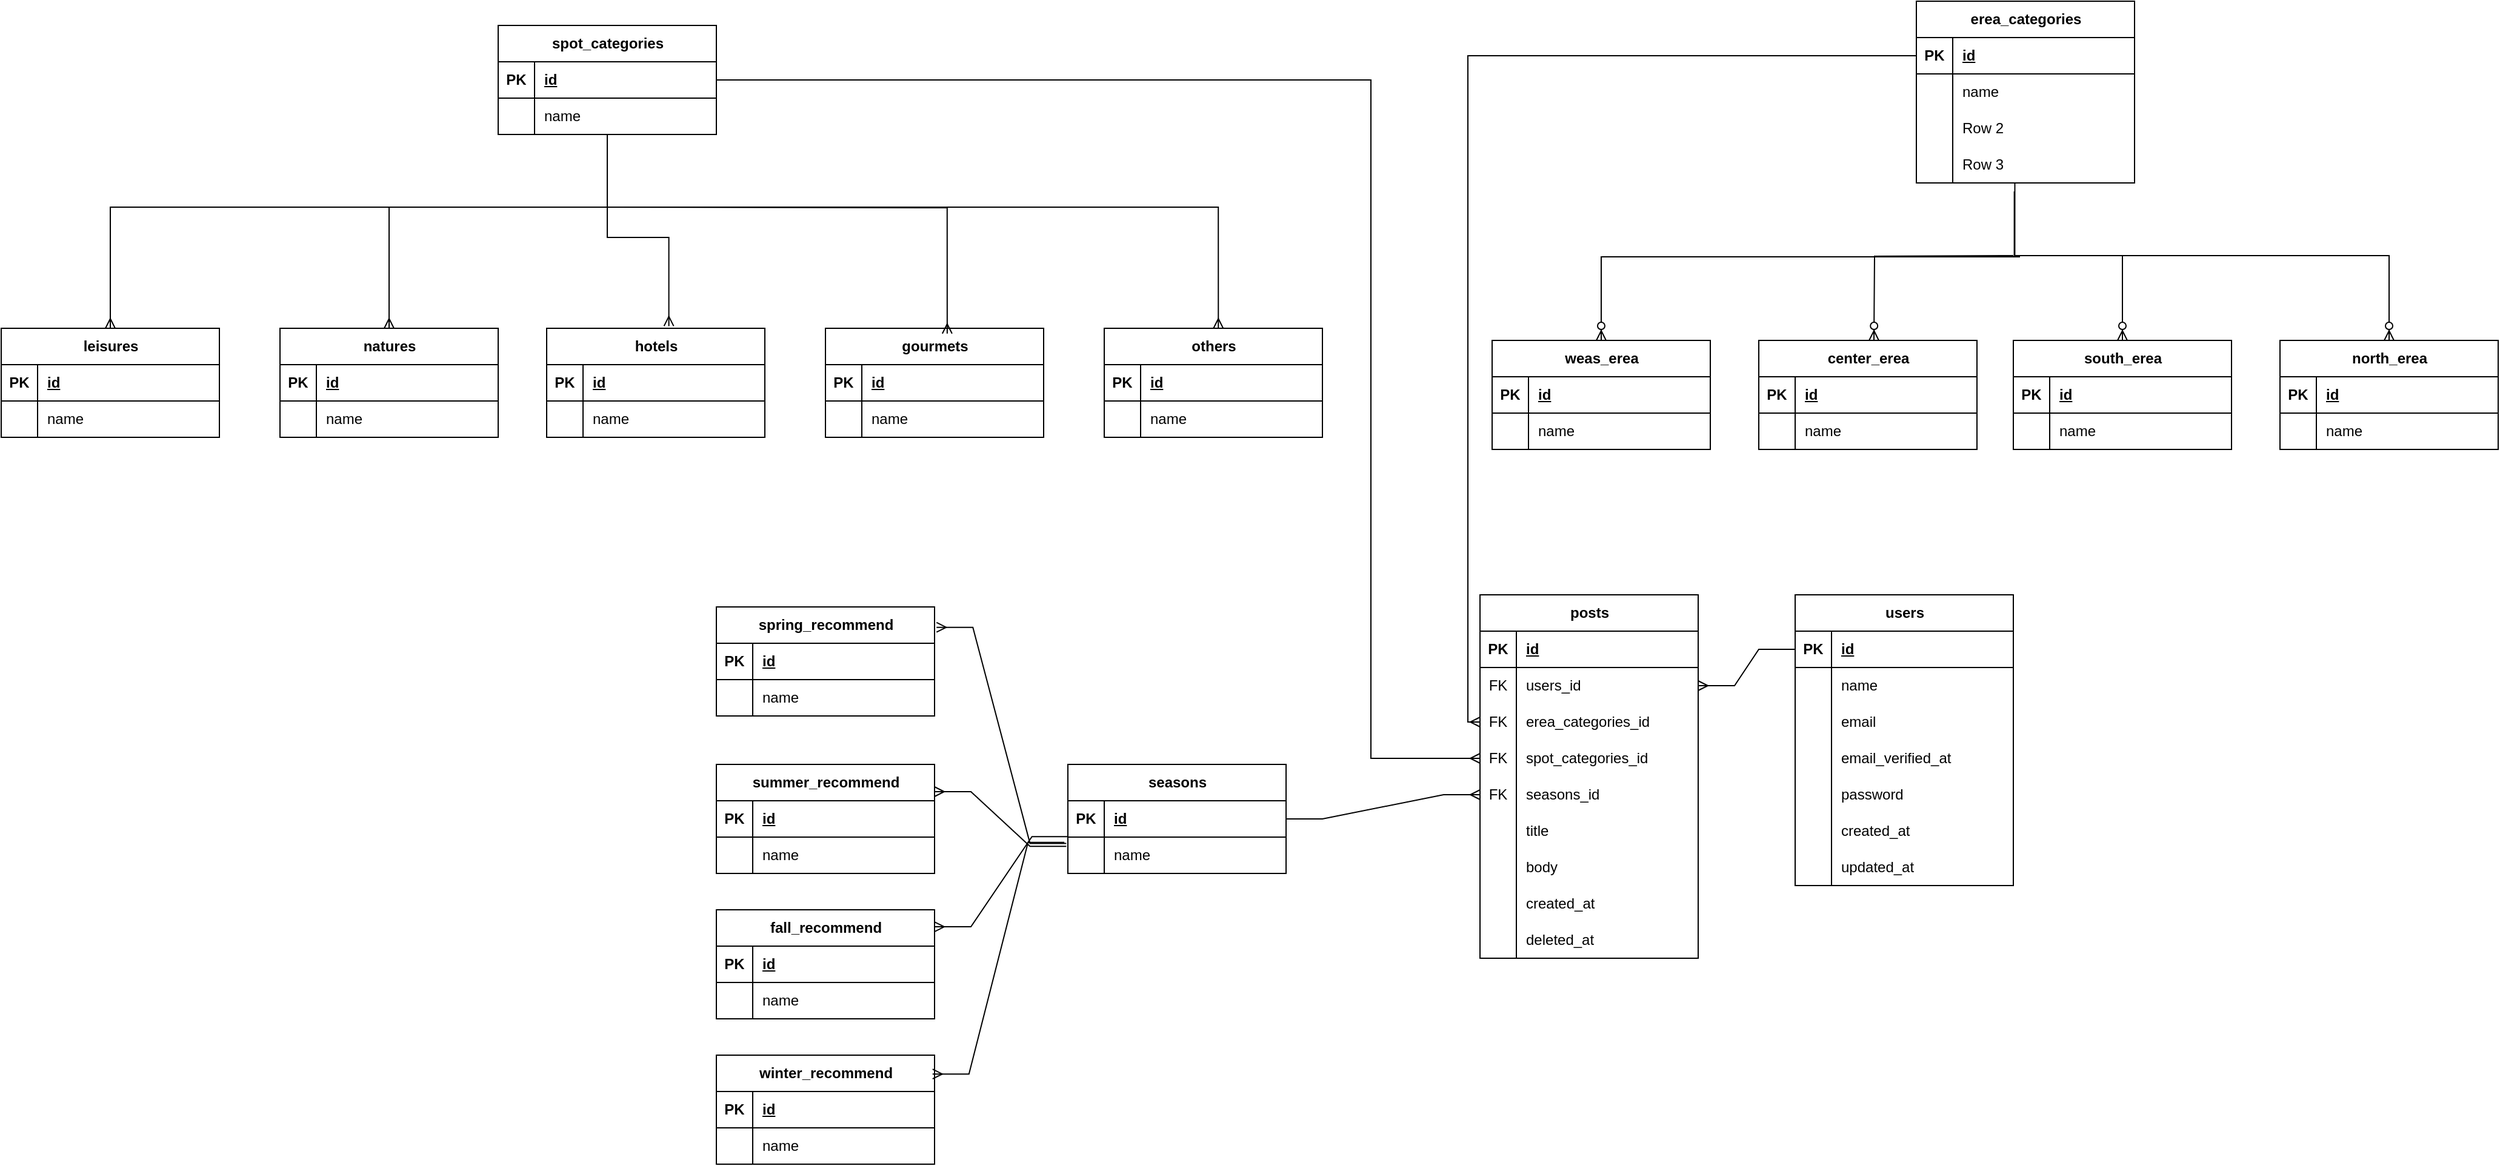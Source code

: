 <mxfile version="21.7.5" type="github">
  <diagram id="R2lEEEUBdFMjLlhIrx00" name="Page-1">
    <mxGraphModel dx="2686" dy="1746" grid="1" gridSize="10" guides="1" tooltips="1" connect="1" arrows="1" fold="1" page="1" pageScale="1" pageWidth="850" pageHeight="1100" math="0" shadow="0" extFonts="Permanent Marker^https://fonts.googleapis.com/css?family=Permanent+Marker">
      <root>
        <mxCell id="0" />
        <mxCell id="1" parent="0" />
        <mxCell id="QJUjArWtqOL3l2530X1_-45" value="" style="edgeStyle=orthogonalEdgeStyle;fontSize=12;html=1;endArrow=ERzeroToMany;endFill=1;rounded=0;exitX=0.5;exitY=1;exitDx=0;exitDy=0;entryX=0.5;entryY=0;entryDx=0;entryDy=0;" parent="1" target="wt6lLsnruysYyb6TmQAj-62" edge="1">
          <mxGeometry width="100" height="100" relative="1" as="geometry">
            <mxPoint x="725" y="160" as="sourcePoint" />
            <mxPoint x="318" y="230.4" as="targetPoint" />
            <Array as="points">
              <mxPoint x="725" y="161" />
              <mxPoint x="380" y="161" />
            </Array>
          </mxGeometry>
        </mxCell>
        <mxCell id="QJUjArWtqOL3l2530X1_-48" value="" style="fontSize=12;html=1;endArrow=ERzeroToMany;endFill=1;rounded=0;entryX=0.5;entryY=0;entryDx=0;entryDy=0;edgeStyle=orthogonalEdgeStyle;" parent="1" edge="1">
          <mxGeometry width="100" height="100" relative="1" as="geometry">
            <mxPoint x="720" y="160" as="sourcePoint" />
            <mxPoint x="605" y="230" as="targetPoint" />
          </mxGeometry>
        </mxCell>
        <mxCell id="QJUjArWtqOL3l2530X1_-49" value="" style="edgeStyle=orthogonalEdgeStyle;fontSize=12;html=1;endArrow=ERzeroToMany;endFill=1;rounded=0;entryX=0.5;entryY=0;entryDx=0;entryDy=0;exitX=0.449;exitY=1.233;exitDx=0;exitDy=0;exitPerimeter=0;" parent="1" source="wt6lLsnruysYyb6TmQAj-58" target="wt6lLsnruysYyb6TmQAj-88" edge="1">
          <mxGeometry width="100" height="100" relative="1" as="geometry">
            <mxPoint x="590" y="180" as="sourcePoint" />
            <mxPoint x="805" y="220" as="targetPoint" />
            <Array as="points">
              <mxPoint x="721" y="160" />
              <mxPoint x="810" y="160" />
            </Array>
          </mxGeometry>
        </mxCell>
        <mxCell id="QJUjArWtqOL3l2530X1_-50" value="" style="edgeStyle=orthogonalEdgeStyle;fontSize=12;html=1;endArrow=ERzeroToMany;endFill=1;rounded=0;exitX=0.448;exitY=1;exitDx=0;exitDy=0;entryX=0.5;entryY=0;entryDx=0;entryDy=0;exitPerimeter=0;" parent="1" target="wt6lLsnruysYyb6TmQAj-101" edge="1">
          <mxGeometry width="100" height="100" relative="1" as="geometry">
            <mxPoint x="721.24" y="100" as="sourcePoint" />
            <mxPoint x="1189.95" y="238.8" as="targetPoint" />
            <Array as="points">
              <mxPoint x="721" y="160" />
              <mxPoint x="1030" y="160" />
            </Array>
          </mxGeometry>
        </mxCell>
        <mxCell id="QJUjArWtqOL3l2530X1_-107" value="seasons" style="shape=table;startSize=30;container=1;collapsible=1;childLayout=tableLayout;fixedRows=1;rowLines=0;fontStyle=1;align=center;resizeLast=1;html=1;" parent="1" vertex="1">
          <mxGeometry x="-60" y="580" width="180" height="90" as="geometry" />
        </mxCell>
        <mxCell id="QJUjArWtqOL3l2530X1_-108" value="" style="shape=tableRow;horizontal=0;startSize=0;swimlaneHead=0;swimlaneBody=0;fillColor=none;collapsible=0;dropTarget=0;points=[[0,0.5],[1,0.5]];portConstraint=eastwest;top=0;left=0;right=0;bottom=1;" parent="QJUjArWtqOL3l2530X1_-107" vertex="1">
          <mxGeometry y="30" width="180" height="30" as="geometry" />
        </mxCell>
        <mxCell id="QJUjArWtqOL3l2530X1_-109" value="PK" style="shape=partialRectangle;connectable=0;fillColor=none;top=0;left=0;bottom=0;right=0;fontStyle=1;overflow=hidden;whiteSpace=wrap;html=1;" parent="QJUjArWtqOL3l2530X1_-108" vertex="1">
          <mxGeometry width="30" height="30" as="geometry">
            <mxRectangle width="30" height="30" as="alternateBounds" />
          </mxGeometry>
        </mxCell>
        <mxCell id="QJUjArWtqOL3l2530X1_-110" value="id" style="shape=partialRectangle;connectable=0;fillColor=none;top=0;left=0;bottom=0;right=0;align=left;spacingLeft=6;fontStyle=5;overflow=hidden;whiteSpace=wrap;html=1;" parent="QJUjArWtqOL3l2530X1_-108" vertex="1">
          <mxGeometry x="30" width="150" height="30" as="geometry">
            <mxRectangle width="150" height="30" as="alternateBounds" />
          </mxGeometry>
        </mxCell>
        <mxCell id="QJUjArWtqOL3l2530X1_-111" value="" style="shape=tableRow;horizontal=0;startSize=0;swimlaneHead=0;swimlaneBody=0;fillColor=none;collapsible=0;dropTarget=0;points=[[0,0.5],[1,0.5]];portConstraint=eastwest;top=0;left=0;right=0;bottom=0;" parent="QJUjArWtqOL3l2530X1_-107" vertex="1">
          <mxGeometry y="60" width="180" height="30" as="geometry" />
        </mxCell>
        <mxCell id="QJUjArWtqOL3l2530X1_-112" value="" style="shape=partialRectangle;connectable=0;fillColor=none;top=0;left=0;bottom=0;right=0;editable=1;overflow=hidden;whiteSpace=wrap;html=1;" parent="QJUjArWtqOL3l2530X1_-111" vertex="1">
          <mxGeometry width="30" height="30" as="geometry">
            <mxRectangle width="30" height="30" as="alternateBounds" />
          </mxGeometry>
        </mxCell>
        <mxCell id="QJUjArWtqOL3l2530X1_-113" value="name" style="shape=partialRectangle;connectable=0;fillColor=none;top=0;left=0;bottom=0;right=0;align=left;spacingLeft=6;overflow=hidden;whiteSpace=wrap;html=1;" parent="QJUjArWtqOL3l2530X1_-111" vertex="1">
          <mxGeometry x="30" width="150" height="30" as="geometry">
            <mxRectangle width="150" height="30" as="alternateBounds" />
          </mxGeometry>
        </mxCell>
        <mxCell id="wt6lLsnruysYyb6TmQAj-1" value="users" style="shape=table;startSize=30;container=1;collapsible=1;childLayout=tableLayout;fixedRows=1;rowLines=0;fontStyle=1;align=center;resizeLast=1;html=1;" parent="1" vertex="1">
          <mxGeometry x="540" y="440" width="180" height="240" as="geometry" />
        </mxCell>
        <mxCell id="wt6lLsnruysYyb6TmQAj-2" value="" style="shape=tableRow;horizontal=0;startSize=0;swimlaneHead=0;swimlaneBody=0;fillColor=none;collapsible=0;dropTarget=0;points=[[0,0.5],[1,0.5]];portConstraint=eastwest;top=0;left=0;right=0;bottom=1;" parent="wt6lLsnruysYyb6TmQAj-1" vertex="1">
          <mxGeometry y="30" width="180" height="30" as="geometry" />
        </mxCell>
        <mxCell id="wt6lLsnruysYyb6TmQAj-3" value="PK" style="shape=partialRectangle;connectable=0;fillColor=none;top=0;left=0;bottom=0;right=0;fontStyle=1;overflow=hidden;whiteSpace=wrap;html=1;" parent="wt6lLsnruysYyb6TmQAj-2" vertex="1">
          <mxGeometry width="30" height="30" as="geometry">
            <mxRectangle width="30" height="30" as="alternateBounds" />
          </mxGeometry>
        </mxCell>
        <mxCell id="wt6lLsnruysYyb6TmQAj-4" value="id" style="shape=partialRectangle;connectable=0;fillColor=none;top=0;left=0;bottom=0;right=0;align=left;spacingLeft=6;fontStyle=5;overflow=hidden;whiteSpace=wrap;html=1;" parent="wt6lLsnruysYyb6TmQAj-2" vertex="1">
          <mxGeometry x="30" width="150" height="30" as="geometry">
            <mxRectangle width="150" height="30" as="alternateBounds" />
          </mxGeometry>
        </mxCell>
        <mxCell id="wt6lLsnruysYyb6TmQAj-5" value="" style="shape=tableRow;horizontal=0;startSize=0;swimlaneHead=0;swimlaneBody=0;fillColor=none;collapsible=0;dropTarget=0;points=[[0,0.5],[1,0.5]];portConstraint=eastwest;top=0;left=0;right=0;bottom=0;" parent="wt6lLsnruysYyb6TmQAj-1" vertex="1">
          <mxGeometry y="60" width="180" height="30" as="geometry" />
        </mxCell>
        <mxCell id="wt6lLsnruysYyb6TmQAj-6" value="" style="shape=partialRectangle;connectable=0;fillColor=none;top=0;left=0;bottom=0;right=0;editable=1;overflow=hidden;whiteSpace=wrap;html=1;" parent="wt6lLsnruysYyb6TmQAj-5" vertex="1">
          <mxGeometry width="30" height="30" as="geometry">
            <mxRectangle width="30" height="30" as="alternateBounds" />
          </mxGeometry>
        </mxCell>
        <mxCell id="wt6lLsnruysYyb6TmQAj-7" value="name" style="shape=partialRectangle;connectable=0;fillColor=none;top=0;left=0;bottom=0;right=0;align=left;spacingLeft=6;overflow=hidden;whiteSpace=wrap;html=1;" parent="wt6lLsnruysYyb6TmQAj-5" vertex="1">
          <mxGeometry x="30" width="150" height="30" as="geometry">
            <mxRectangle width="150" height="30" as="alternateBounds" />
          </mxGeometry>
        </mxCell>
        <mxCell id="wt6lLsnruysYyb6TmQAj-8" value="" style="shape=tableRow;horizontal=0;startSize=0;swimlaneHead=0;swimlaneBody=0;fillColor=none;collapsible=0;dropTarget=0;points=[[0,0.5],[1,0.5]];portConstraint=eastwest;top=0;left=0;right=0;bottom=0;" parent="wt6lLsnruysYyb6TmQAj-1" vertex="1">
          <mxGeometry y="90" width="180" height="30" as="geometry" />
        </mxCell>
        <mxCell id="wt6lLsnruysYyb6TmQAj-9" value="" style="shape=partialRectangle;connectable=0;fillColor=none;top=0;left=0;bottom=0;right=0;editable=1;overflow=hidden;whiteSpace=wrap;html=1;" parent="wt6lLsnruysYyb6TmQAj-8" vertex="1">
          <mxGeometry width="30" height="30" as="geometry">
            <mxRectangle width="30" height="30" as="alternateBounds" />
          </mxGeometry>
        </mxCell>
        <mxCell id="wt6lLsnruysYyb6TmQAj-10" value="email" style="shape=partialRectangle;connectable=0;fillColor=none;top=0;left=0;bottom=0;right=0;align=left;spacingLeft=6;overflow=hidden;whiteSpace=wrap;html=1;" parent="wt6lLsnruysYyb6TmQAj-8" vertex="1">
          <mxGeometry x="30" width="150" height="30" as="geometry">
            <mxRectangle width="150" height="30" as="alternateBounds" />
          </mxGeometry>
        </mxCell>
        <mxCell id="wt6lLsnruysYyb6TmQAj-11" value="" style="shape=tableRow;horizontal=0;startSize=0;swimlaneHead=0;swimlaneBody=0;fillColor=none;collapsible=0;dropTarget=0;points=[[0,0.5],[1,0.5]];portConstraint=eastwest;top=0;left=0;right=0;bottom=0;" parent="wt6lLsnruysYyb6TmQAj-1" vertex="1">
          <mxGeometry y="120" width="180" height="30" as="geometry" />
        </mxCell>
        <mxCell id="wt6lLsnruysYyb6TmQAj-12" value="" style="shape=partialRectangle;connectable=0;fillColor=none;top=0;left=0;bottom=0;right=0;editable=1;overflow=hidden;whiteSpace=wrap;html=1;" parent="wt6lLsnruysYyb6TmQAj-11" vertex="1">
          <mxGeometry width="30" height="30" as="geometry">
            <mxRectangle width="30" height="30" as="alternateBounds" />
          </mxGeometry>
        </mxCell>
        <mxCell id="wt6lLsnruysYyb6TmQAj-13" value="email_verified_at" style="shape=partialRectangle;connectable=0;fillColor=none;top=0;left=0;bottom=0;right=0;align=left;spacingLeft=6;overflow=hidden;whiteSpace=wrap;html=1;" parent="wt6lLsnruysYyb6TmQAj-11" vertex="1">
          <mxGeometry x="30" width="150" height="30" as="geometry">
            <mxRectangle width="150" height="30" as="alternateBounds" />
          </mxGeometry>
        </mxCell>
        <mxCell id="wt6lLsnruysYyb6TmQAj-14" style="shape=tableRow;horizontal=0;startSize=0;swimlaneHead=0;swimlaneBody=0;fillColor=none;collapsible=0;dropTarget=0;points=[[0,0.5],[1,0.5]];portConstraint=eastwest;top=0;left=0;right=0;bottom=0;" parent="wt6lLsnruysYyb6TmQAj-1" vertex="1">
          <mxGeometry y="150" width="180" height="30" as="geometry" />
        </mxCell>
        <mxCell id="wt6lLsnruysYyb6TmQAj-15" style="shape=partialRectangle;connectable=0;fillColor=none;top=0;left=0;bottom=0;right=0;editable=1;overflow=hidden;whiteSpace=wrap;html=1;" parent="wt6lLsnruysYyb6TmQAj-14" vertex="1">
          <mxGeometry width="30" height="30" as="geometry">
            <mxRectangle width="30" height="30" as="alternateBounds" />
          </mxGeometry>
        </mxCell>
        <mxCell id="wt6lLsnruysYyb6TmQAj-16" value="password" style="shape=partialRectangle;connectable=0;fillColor=none;top=0;left=0;bottom=0;right=0;align=left;spacingLeft=6;overflow=hidden;whiteSpace=wrap;html=1;" parent="wt6lLsnruysYyb6TmQAj-14" vertex="1">
          <mxGeometry x="30" width="150" height="30" as="geometry">
            <mxRectangle width="150" height="30" as="alternateBounds" />
          </mxGeometry>
        </mxCell>
        <mxCell id="wt6lLsnruysYyb6TmQAj-17" style="shape=tableRow;horizontal=0;startSize=0;swimlaneHead=0;swimlaneBody=0;fillColor=none;collapsible=0;dropTarget=0;points=[[0,0.5],[1,0.5]];portConstraint=eastwest;top=0;left=0;right=0;bottom=0;" parent="wt6lLsnruysYyb6TmQAj-1" vertex="1">
          <mxGeometry y="180" width="180" height="30" as="geometry" />
        </mxCell>
        <mxCell id="wt6lLsnruysYyb6TmQAj-18" style="shape=partialRectangle;connectable=0;fillColor=none;top=0;left=0;bottom=0;right=0;editable=1;overflow=hidden;whiteSpace=wrap;html=1;" parent="wt6lLsnruysYyb6TmQAj-17" vertex="1">
          <mxGeometry width="30" height="30" as="geometry">
            <mxRectangle width="30" height="30" as="alternateBounds" />
          </mxGeometry>
        </mxCell>
        <mxCell id="wt6lLsnruysYyb6TmQAj-19" value="created_at" style="shape=partialRectangle;connectable=0;fillColor=none;top=0;left=0;bottom=0;right=0;align=left;spacingLeft=6;overflow=hidden;whiteSpace=wrap;html=1;" parent="wt6lLsnruysYyb6TmQAj-17" vertex="1">
          <mxGeometry x="30" width="150" height="30" as="geometry">
            <mxRectangle width="150" height="30" as="alternateBounds" />
          </mxGeometry>
        </mxCell>
        <mxCell id="wt6lLsnruysYyb6TmQAj-20" style="shape=tableRow;horizontal=0;startSize=0;swimlaneHead=0;swimlaneBody=0;fillColor=none;collapsible=0;dropTarget=0;points=[[0,0.5],[1,0.5]];portConstraint=eastwest;top=0;left=0;right=0;bottom=0;" parent="wt6lLsnruysYyb6TmQAj-1" vertex="1">
          <mxGeometry y="210" width="180" height="30" as="geometry" />
        </mxCell>
        <mxCell id="wt6lLsnruysYyb6TmQAj-21" style="shape=partialRectangle;connectable=0;fillColor=none;top=0;left=0;bottom=0;right=0;editable=1;overflow=hidden;whiteSpace=wrap;html=1;" parent="wt6lLsnruysYyb6TmQAj-20" vertex="1">
          <mxGeometry width="30" height="30" as="geometry">
            <mxRectangle width="30" height="30" as="alternateBounds" />
          </mxGeometry>
        </mxCell>
        <mxCell id="wt6lLsnruysYyb6TmQAj-22" value="updated_at" style="shape=partialRectangle;connectable=0;fillColor=none;top=0;left=0;bottom=0;right=0;align=left;spacingLeft=6;overflow=hidden;whiteSpace=wrap;html=1;" parent="wt6lLsnruysYyb6TmQAj-20" vertex="1">
          <mxGeometry x="30" width="150" height="30" as="geometry">
            <mxRectangle width="150" height="30" as="alternateBounds" />
          </mxGeometry>
        </mxCell>
        <mxCell id="wt6lLsnruysYyb6TmQAj-23" value="posts" style="shape=table;startSize=30;container=1;collapsible=1;childLayout=tableLayout;fixedRows=1;rowLines=0;fontStyle=1;align=center;resizeLast=1;html=1;" parent="1" vertex="1">
          <mxGeometry x="280" y="440" width="180" height="300" as="geometry">
            <mxRectangle x="-410" y="520" width="70" height="30" as="alternateBounds" />
          </mxGeometry>
        </mxCell>
        <mxCell id="wt6lLsnruysYyb6TmQAj-24" value="" style="shape=tableRow;horizontal=0;startSize=0;swimlaneHead=0;swimlaneBody=0;fillColor=none;collapsible=0;dropTarget=0;points=[[0,0.5],[1,0.5]];portConstraint=eastwest;top=0;left=0;right=0;bottom=1;" parent="wt6lLsnruysYyb6TmQAj-23" vertex="1">
          <mxGeometry y="30" width="180" height="30" as="geometry" />
        </mxCell>
        <mxCell id="wt6lLsnruysYyb6TmQAj-25" value="PK" style="shape=partialRectangle;connectable=0;fillColor=none;top=0;left=0;bottom=0;right=0;fontStyle=1;overflow=hidden;whiteSpace=wrap;html=1;" parent="wt6lLsnruysYyb6TmQAj-24" vertex="1">
          <mxGeometry width="30" height="30" as="geometry">
            <mxRectangle width="30" height="30" as="alternateBounds" />
          </mxGeometry>
        </mxCell>
        <mxCell id="wt6lLsnruysYyb6TmQAj-26" value="id" style="shape=partialRectangle;connectable=0;fillColor=none;top=0;left=0;bottom=0;right=0;align=left;spacingLeft=6;fontStyle=5;overflow=hidden;whiteSpace=wrap;html=1;" parent="wt6lLsnruysYyb6TmQAj-24" vertex="1">
          <mxGeometry x="30" width="150" height="30" as="geometry">
            <mxRectangle width="150" height="30" as="alternateBounds" />
          </mxGeometry>
        </mxCell>
        <mxCell id="wt6lLsnruysYyb6TmQAj-27" value="" style="shape=tableRow;horizontal=0;startSize=0;swimlaneHead=0;swimlaneBody=0;fillColor=none;collapsible=0;dropTarget=0;points=[[0,0.5],[1,0.5]];portConstraint=eastwest;top=0;left=0;right=0;bottom=0;" parent="wt6lLsnruysYyb6TmQAj-23" vertex="1">
          <mxGeometry y="60" width="180" height="30" as="geometry" />
        </mxCell>
        <mxCell id="wt6lLsnruysYyb6TmQAj-28" value="FK" style="shape=partialRectangle;connectable=0;fillColor=none;top=0;left=0;bottom=0;right=0;editable=1;overflow=hidden;whiteSpace=wrap;html=1;" parent="wt6lLsnruysYyb6TmQAj-27" vertex="1">
          <mxGeometry width="30" height="30" as="geometry">
            <mxRectangle width="30" height="30" as="alternateBounds" />
          </mxGeometry>
        </mxCell>
        <mxCell id="wt6lLsnruysYyb6TmQAj-29" value="users_id" style="shape=partialRectangle;connectable=0;fillColor=none;top=0;left=0;bottom=0;right=0;align=left;spacingLeft=6;overflow=hidden;whiteSpace=wrap;html=1;" parent="wt6lLsnruysYyb6TmQAj-27" vertex="1">
          <mxGeometry x="30" width="150" height="30" as="geometry">
            <mxRectangle width="150" height="30" as="alternateBounds" />
          </mxGeometry>
        </mxCell>
        <mxCell id="9YxeqfwV3FYq0cby4MTh-4" style="shape=tableRow;horizontal=0;startSize=0;swimlaneHead=0;swimlaneBody=0;fillColor=none;collapsible=0;dropTarget=0;points=[[0,0.5],[1,0.5]];portConstraint=eastwest;top=0;left=0;right=0;bottom=0;" vertex="1" parent="wt6lLsnruysYyb6TmQAj-23">
          <mxGeometry y="90" width="180" height="30" as="geometry" />
        </mxCell>
        <mxCell id="9YxeqfwV3FYq0cby4MTh-5" value="FK" style="shape=partialRectangle;connectable=0;fillColor=none;top=0;left=0;bottom=0;right=0;editable=1;overflow=hidden;whiteSpace=wrap;html=1;" vertex="1" parent="9YxeqfwV3FYq0cby4MTh-4">
          <mxGeometry width="30" height="30" as="geometry">
            <mxRectangle width="30" height="30" as="alternateBounds" />
          </mxGeometry>
        </mxCell>
        <mxCell id="9YxeqfwV3FYq0cby4MTh-6" value="erea_categories_id" style="shape=partialRectangle;connectable=0;fillColor=none;top=0;left=0;bottom=0;right=0;align=left;spacingLeft=6;overflow=hidden;whiteSpace=wrap;html=1;" vertex="1" parent="9YxeqfwV3FYq0cby4MTh-4">
          <mxGeometry x="30" width="150" height="30" as="geometry">
            <mxRectangle width="150" height="30" as="alternateBounds" />
          </mxGeometry>
        </mxCell>
        <mxCell id="wt6lLsnruysYyb6TmQAj-45" style="shape=tableRow;horizontal=0;startSize=0;swimlaneHead=0;swimlaneBody=0;fillColor=none;collapsible=0;dropTarget=0;points=[[0,0.5],[1,0.5]];portConstraint=eastwest;top=0;left=0;right=0;bottom=0;" parent="wt6lLsnruysYyb6TmQAj-23" vertex="1">
          <mxGeometry y="120" width="180" height="30" as="geometry" />
        </mxCell>
        <mxCell id="wt6lLsnruysYyb6TmQAj-46" value="FK" style="shape=partialRectangle;connectable=0;fillColor=none;top=0;left=0;bottom=0;right=0;editable=1;overflow=hidden;whiteSpace=wrap;html=1;" parent="wt6lLsnruysYyb6TmQAj-45" vertex="1">
          <mxGeometry width="30" height="30" as="geometry">
            <mxRectangle width="30" height="30" as="alternateBounds" />
          </mxGeometry>
        </mxCell>
        <mxCell id="wt6lLsnruysYyb6TmQAj-47" value="spot_categories_id" style="shape=partialRectangle;connectable=0;fillColor=none;top=0;left=0;bottom=0;right=0;align=left;spacingLeft=6;overflow=hidden;whiteSpace=wrap;html=1;" parent="wt6lLsnruysYyb6TmQAj-45" vertex="1">
          <mxGeometry x="30" width="150" height="30" as="geometry">
            <mxRectangle width="150" height="30" as="alternateBounds" />
          </mxGeometry>
        </mxCell>
        <mxCell id="9YxeqfwV3FYq0cby4MTh-63" style="shape=tableRow;horizontal=0;startSize=0;swimlaneHead=0;swimlaneBody=0;fillColor=none;collapsible=0;dropTarget=0;points=[[0,0.5],[1,0.5]];portConstraint=eastwest;top=0;left=0;right=0;bottom=0;" vertex="1" parent="wt6lLsnruysYyb6TmQAj-23">
          <mxGeometry y="150" width="180" height="30" as="geometry" />
        </mxCell>
        <mxCell id="9YxeqfwV3FYq0cby4MTh-64" value="FK" style="shape=partialRectangle;connectable=0;fillColor=none;top=0;left=0;bottom=0;right=0;editable=1;overflow=hidden;whiteSpace=wrap;html=1;" vertex="1" parent="9YxeqfwV3FYq0cby4MTh-63">
          <mxGeometry width="30" height="30" as="geometry">
            <mxRectangle width="30" height="30" as="alternateBounds" />
          </mxGeometry>
        </mxCell>
        <mxCell id="9YxeqfwV3FYq0cby4MTh-65" value="seasons_id" style="shape=partialRectangle;connectable=0;fillColor=none;top=0;left=0;bottom=0;right=0;align=left;spacingLeft=6;overflow=hidden;whiteSpace=wrap;html=1;" vertex="1" parent="9YxeqfwV3FYq0cby4MTh-63">
          <mxGeometry x="30" width="150" height="30" as="geometry">
            <mxRectangle width="150" height="30" as="alternateBounds" />
          </mxGeometry>
        </mxCell>
        <mxCell id="wt6lLsnruysYyb6TmQAj-30" value="" style="shape=tableRow;horizontal=0;startSize=0;swimlaneHead=0;swimlaneBody=0;fillColor=none;collapsible=0;dropTarget=0;points=[[0,0.5],[1,0.5]];portConstraint=eastwest;top=0;left=0;right=0;bottom=0;" parent="wt6lLsnruysYyb6TmQAj-23" vertex="1">
          <mxGeometry y="180" width="180" height="30" as="geometry" />
        </mxCell>
        <mxCell id="wt6lLsnruysYyb6TmQAj-31" value="" style="shape=partialRectangle;connectable=0;fillColor=none;top=0;left=0;bottom=0;right=0;editable=1;overflow=hidden;whiteSpace=wrap;html=1;" parent="wt6lLsnruysYyb6TmQAj-30" vertex="1">
          <mxGeometry width="30" height="30" as="geometry">
            <mxRectangle width="30" height="30" as="alternateBounds" />
          </mxGeometry>
        </mxCell>
        <mxCell id="wt6lLsnruysYyb6TmQAj-32" value="title" style="shape=partialRectangle;connectable=0;fillColor=none;top=0;left=0;bottom=0;right=0;align=left;spacingLeft=6;overflow=hidden;whiteSpace=wrap;html=1;" parent="wt6lLsnruysYyb6TmQAj-30" vertex="1">
          <mxGeometry x="30" width="150" height="30" as="geometry">
            <mxRectangle width="150" height="30" as="alternateBounds" />
          </mxGeometry>
        </mxCell>
        <mxCell id="wt6lLsnruysYyb6TmQAj-33" value="" style="shape=tableRow;horizontal=0;startSize=0;swimlaneHead=0;swimlaneBody=0;fillColor=none;collapsible=0;dropTarget=0;points=[[0,0.5],[1,0.5]];portConstraint=eastwest;top=0;left=0;right=0;bottom=0;" parent="wt6lLsnruysYyb6TmQAj-23" vertex="1">
          <mxGeometry y="210" width="180" height="30" as="geometry" />
        </mxCell>
        <mxCell id="wt6lLsnruysYyb6TmQAj-34" value="" style="shape=partialRectangle;connectable=0;fillColor=none;top=0;left=0;bottom=0;right=0;editable=1;overflow=hidden;whiteSpace=wrap;html=1;" parent="wt6lLsnruysYyb6TmQAj-33" vertex="1">
          <mxGeometry width="30" height="30" as="geometry">
            <mxRectangle width="30" height="30" as="alternateBounds" />
          </mxGeometry>
        </mxCell>
        <mxCell id="wt6lLsnruysYyb6TmQAj-35" value="body" style="shape=partialRectangle;connectable=0;fillColor=none;top=0;left=0;bottom=0;right=0;align=left;spacingLeft=6;overflow=hidden;whiteSpace=wrap;html=1;" parent="wt6lLsnruysYyb6TmQAj-33" vertex="1">
          <mxGeometry x="30" width="150" height="30" as="geometry">
            <mxRectangle width="150" height="30" as="alternateBounds" />
          </mxGeometry>
        </mxCell>
        <mxCell id="wt6lLsnruysYyb6TmQAj-36" style="shape=tableRow;horizontal=0;startSize=0;swimlaneHead=0;swimlaneBody=0;fillColor=none;collapsible=0;dropTarget=0;points=[[0,0.5],[1,0.5]];portConstraint=eastwest;top=0;left=0;right=0;bottom=0;" parent="wt6lLsnruysYyb6TmQAj-23" vertex="1">
          <mxGeometry y="240" width="180" height="30" as="geometry" />
        </mxCell>
        <mxCell id="wt6lLsnruysYyb6TmQAj-37" style="shape=partialRectangle;connectable=0;fillColor=none;top=0;left=0;bottom=0;right=0;editable=1;overflow=hidden;whiteSpace=wrap;html=1;" parent="wt6lLsnruysYyb6TmQAj-36" vertex="1">
          <mxGeometry width="30" height="30" as="geometry">
            <mxRectangle width="30" height="30" as="alternateBounds" />
          </mxGeometry>
        </mxCell>
        <mxCell id="wt6lLsnruysYyb6TmQAj-38" value="created_at" style="shape=partialRectangle;connectable=0;fillColor=none;top=0;left=0;bottom=0;right=0;align=left;spacingLeft=6;overflow=hidden;whiteSpace=wrap;html=1;" parent="wt6lLsnruysYyb6TmQAj-36" vertex="1">
          <mxGeometry x="30" width="150" height="30" as="geometry">
            <mxRectangle width="150" height="30" as="alternateBounds" />
          </mxGeometry>
        </mxCell>
        <mxCell id="wt6lLsnruysYyb6TmQAj-42" style="shape=tableRow;horizontal=0;startSize=0;swimlaneHead=0;swimlaneBody=0;fillColor=none;collapsible=0;dropTarget=0;points=[[0,0.5],[1,0.5]];portConstraint=eastwest;top=0;left=0;right=0;bottom=0;" parent="wt6lLsnruysYyb6TmQAj-23" vertex="1">
          <mxGeometry y="270" width="180" height="30" as="geometry" />
        </mxCell>
        <mxCell id="wt6lLsnruysYyb6TmQAj-43" style="shape=partialRectangle;connectable=0;fillColor=none;top=0;left=0;bottom=0;right=0;editable=1;overflow=hidden;whiteSpace=wrap;html=1;" parent="wt6lLsnruysYyb6TmQAj-42" vertex="1">
          <mxGeometry width="30" height="30" as="geometry">
            <mxRectangle width="30" height="30" as="alternateBounds" />
          </mxGeometry>
        </mxCell>
        <mxCell id="wt6lLsnruysYyb6TmQAj-44" value="deleted_at" style="shape=partialRectangle;connectable=0;fillColor=none;top=0;left=0;bottom=0;right=0;align=left;spacingLeft=6;overflow=hidden;whiteSpace=wrap;html=1;" parent="wt6lLsnruysYyb6TmQAj-42" vertex="1">
          <mxGeometry x="30" width="150" height="30" as="geometry">
            <mxRectangle width="150" height="30" as="alternateBounds" />
          </mxGeometry>
        </mxCell>
        <mxCell id="wt6lLsnruysYyb6TmQAj-48" value="erea_categories" style="shape=table;startSize=30;container=1;collapsible=1;childLayout=tableLayout;fixedRows=1;rowLines=0;fontStyle=1;align=center;resizeLast=1;html=1;" parent="1" vertex="1">
          <mxGeometry x="640" y="-50" width="180" height="150" as="geometry" />
        </mxCell>
        <mxCell id="wt6lLsnruysYyb6TmQAj-49" value="" style="shape=tableRow;horizontal=0;startSize=0;swimlaneHead=0;swimlaneBody=0;fillColor=none;collapsible=0;dropTarget=0;points=[[0,0.5],[1,0.5]];portConstraint=eastwest;top=0;left=0;right=0;bottom=1;" parent="wt6lLsnruysYyb6TmQAj-48" vertex="1">
          <mxGeometry y="30" width="180" height="30" as="geometry" />
        </mxCell>
        <mxCell id="wt6lLsnruysYyb6TmQAj-50" value="PK" style="shape=partialRectangle;connectable=0;fillColor=none;top=0;left=0;bottom=0;right=0;fontStyle=1;overflow=hidden;whiteSpace=wrap;html=1;" parent="wt6lLsnruysYyb6TmQAj-49" vertex="1">
          <mxGeometry width="30" height="30" as="geometry">
            <mxRectangle width="30" height="30" as="alternateBounds" />
          </mxGeometry>
        </mxCell>
        <mxCell id="wt6lLsnruysYyb6TmQAj-51" value="id" style="shape=partialRectangle;connectable=0;fillColor=none;top=0;left=0;bottom=0;right=0;align=left;spacingLeft=6;fontStyle=5;overflow=hidden;whiteSpace=wrap;html=1;" parent="wt6lLsnruysYyb6TmQAj-49" vertex="1">
          <mxGeometry x="30" width="150" height="30" as="geometry">
            <mxRectangle width="150" height="30" as="alternateBounds" />
          </mxGeometry>
        </mxCell>
        <mxCell id="wt6lLsnruysYyb6TmQAj-52" value="" style="shape=tableRow;horizontal=0;startSize=0;swimlaneHead=0;swimlaneBody=0;fillColor=none;collapsible=0;dropTarget=0;points=[[0,0.5],[1,0.5]];portConstraint=eastwest;top=0;left=0;right=0;bottom=0;" parent="wt6lLsnruysYyb6TmQAj-48" vertex="1">
          <mxGeometry y="60" width="180" height="30" as="geometry" />
        </mxCell>
        <mxCell id="wt6lLsnruysYyb6TmQAj-53" value="" style="shape=partialRectangle;connectable=0;fillColor=none;top=0;left=0;bottom=0;right=0;editable=1;overflow=hidden;whiteSpace=wrap;html=1;" parent="wt6lLsnruysYyb6TmQAj-52" vertex="1">
          <mxGeometry width="30" height="30" as="geometry">
            <mxRectangle width="30" height="30" as="alternateBounds" />
          </mxGeometry>
        </mxCell>
        <mxCell id="wt6lLsnruysYyb6TmQAj-54" value="name" style="shape=partialRectangle;connectable=0;fillColor=none;top=0;left=0;bottom=0;right=0;align=left;spacingLeft=6;overflow=hidden;whiteSpace=wrap;html=1;" parent="wt6lLsnruysYyb6TmQAj-52" vertex="1">
          <mxGeometry x="30" width="150" height="30" as="geometry">
            <mxRectangle width="150" height="30" as="alternateBounds" />
          </mxGeometry>
        </mxCell>
        <mxCell id="wt6lLsnruysYyb6TmQAj-55" value="" style="shape=tableRow;horizontal=0;startSize=0;swimlaneHead=0;swimlaneBody=0;fillColor=none;collapsible=0;dropTarget=0;points=[[0,0.5],[1,0.5]];portConstraint=eastwest;top=0;left=0;right=0;bottom=0;" parent="wt6lLsnruysYyb6TmQAj-48" vertex="1">
          <mxGeometry y="90" width="180" height="30" as="geometry" />
        </mxCell>
        <mxCell id="wt6lLsnruysYyb6TmQAj-56" value="" style="shape=partialRectangle;connectable=0;fillColor=none;top=0;left=0;bottom=0;right=0;editable=1;overflow=hidden;whiteSpace=wrap;html=1;" parent="wt6lLsnruysYyb6TmQAj-55" vertex="1">
          <mxGeometry width="30" height="30" as="geometry">
            <mxRectangle width="30" height="30" as="alternateBounds" />
          </mxGeometry>
        </mxCell>
        <mxCell id="wt6lLsnruysYyb6TmQAj-57" value="Row 2" style="shape=partialRectangle;connectable=0;fillColor=none;top=0;left=0;bottom=0;right=0;align=left;spacingLeft=6;overflow=hidden;whiteSpace=wrap;html=1;" parent="wt6lLsnruysYyb6TmQAj-55" vertex="1">
          <mxGeometry x="30" width="150" height="30" as="geometry">
            <mxRectangle width="150" height="30" as="alternateBounds" />
          </mxGeometry>
        </mxCell>
        <mxCell id="wt6lLsnruysYyb6TmQAj-58" value="" style="shape=tableRow;horizontal=0;startSize=0;swimlaneHead=0;swimlaneBody=0;fillColor=none;collapsible=0;dropTarget=0;points=[[0,0.5],[1,0.5]];portConstraint=eastwest;top=0;left=0;right=0;bottom=0;" parent="wt6lLsnruysYyb6TmQAj-48" vertex="1">
          <mxGeometry y="120" width="180" height="30" as="geometry" />
        </mxCell>
        <mxCell id="wt6lLsnruysYyb6TmQAj-59" value="" style="shape=partialRectangle;connectable=0;fillColor=none;top=0;left=0;bottom=0;right=0;editable=1;overflow=hidden;whiteSpace=wrap;html=1;" parent="wt6lLsnruysYyb6TmQAj-58" vertex="1">
          <mxGeometry width="30" height="30" as="geometry">
            <mxRectangle width="30" height="30" as="alternateBounds" />
          </mxGeometry>
        </mxCell>
        <mxCell id="wt6lLsnruysYyb6TmQAj-60" value="Row 3" style="shape=partialRectangle;connectable=0;fillColor=none;top=0;left=0;bottom=0;right=0;align=left;spacingLeft=6;overflow=hidden;whiteSpace=wrap;html=1;" parent="wt6lLsnruysYyb6TmQAj-58" vertex="1">
          <mxGeometry x="30" width="150" height="30" as="geometry">
            <mxRectangle width="150" height="30" as="alternateBounds" />
          </mxGeometry>
        </mxCell>
        <mxCell id="wt6lLsnruysYyb6TmQAj-62" value="weas_erea" style="shape=table;startSize=30;container=1;collapsible=1;childLayout=tableLayout;fixedRows=1;rowLines=0;fontStyle=1;align=center;resizeLast=1;html=1;" parent="1" vertex="1">
          <mxGeometry x="290" y="230" width="180" height="90" as="geometry" />
        </mxCell>
        <mxCell id="wt6lLsnruysYyb6TmQAj-63" value="" style="shape=tableRow;horizontal=0;startSize=0;swimlaneHead=0;swimlaneBody=0;fillColor=none;collapsible=0;dropTarget=0;points=[[0,0.5],[1,0.5]];portConstraint=eastwest;top=0;left=0;right=0;bottom=1;" parent="wt6lLsnruysYyb6TmQAj-62" vertex="1">
          <mxGeometry y="30" width="180" height="30" as="geometry" />
        </mxCell>
        <mxCell id="wt6lLsnruysYyb6TmQAj-64" value="PK" style="shape=partialRectangle;connectable=0;fillColor=none;top=0;left=0;bottom=0;right=0;fontStyle=1;overflow=hidden;whiteSpace=wrap;html=1;" parent="wt6lLsnruysYyb6TmQAj-63" vertex="1">
          <mxGeometry width="30" height="30" as="geometry">
            <mxRectangle width="30" height="30" as="alternateBounds" />
          </mxGeometry>
        </mxCell>
        <mxCell id="wt6lLsnruysYyb6TmQAj-65" value="id" style="shape=partialRectangle;connectable=0;fillColor=none;top=0;left=0;bottom=0;right=0;align=left;spacingLeft=6;fontStyle=5;overflow=hidden;whiteSpace=wrap;html=1;" parent="wt6lLsnruysYyb6TmQAj-63" vertex="1">
          <mxGeometry x="30" width="150" height="30" as="geometry">
            <mxRectangle width="150" height="30" as="alternateBounds" />
          </mxGeometry>
        </mxCell>
        <mxCell id="wt6lLsnruysYyb6TmQAj-66" value="" style="shape=tableRow;horizontal=0;startSize=0;swimlaneHead=0;swimlaneBody=0;fillColor=none;collapsible=0;dropTarget=0;points=[[0,0.5],[1,0.5]];portConstraint=eastwest;top=0;left=0;right=0;bottom=0;" parent="wt6lLsnruysYyb6TmQAj-62" vertex="1">
          <mxGeometry y="60" width="180" height="30" as="geometry" />
        </mxCell>
        <mxCell id="wt6lLsnruysYyb6TmQAj-67" value="" style="shape=partialRectangle;connectable=0;fillColor=none;top=0;left=0;bottom=0;right=0;editable=1;overflow=hidden;whiteSpace=wrap;html=1;" parent="wt6lLsnruysYyb6TmQAj-66" vertex="1">
          <mxGeometry width="30" height="30" as="geometry">
            <mxRectangle width="30" height="30" as="alternateBounds" />
          </mxGeometry>
        </mxCell>
        <mxCell id="wt6lLsnruysYyb6TmQAj-68" value="name" style="shape=partialRectangle;connectable=0;fillColor=none;top=0;left=0;bottom=0;right=0;align=left;spacingLeft=6;overflow=hidden;whiteSpace=wrap;html=1;" parent="wt6lLsnruysYyb6TmQAj-66" vertex="1">
          <mxGeometry x="30" width="150" height="30" as="geometry">
            <mxRectangle width="150" height="30" as="alternateBounds" />
          </mxGeometry>
        </mxCell>
        <mxCell id="wt6lLsnruysYyb6TmQAj-75" value="center_erea" style="shape=table;startSize=30;container=1;collapsible=1;childLayout=tableLayout;fixedRows=1;rowLines=0;fontStyle=1;align=center;resizeLast=1;html=1;" parent="1" vertex="1">
          <mxGeometry x="510" y="230" width="180" height="90" as="geometry" />
        </mxCell>
        <mxCell id="wt6lLsnruysYyb6TmQAj-76" value="" style="shape=tableRow;horizontal=0;startSize=0;swimlaneHead=0;swimlaneBody=0;fillColor=none;collapsible=0;dropTarget=0;points=[[0,0.5],[1,0.5]];portConstraint=eastwest;top=0;left=0;right=0;bottom=1;" parent="wt6lLsnruysYyb6TmQAj-75" vertex="1">
          <mxGeometry y="30" width="180" height="30" as="geometry" />
        </mxCell>
        <mxCell id="wt6lLsnruysYyb6TmQAj-77" value="PK" style="shape=partialRectangle;connectable=0;fillColor=none;top=0;left=0;bottom=0;right=0;fontStyle=1;overflow=hidden;whiteSpace=wrap;html=1;" parent="wt6lLsnruysYyb6TmQAj-76" vertex="1">
          <mxGeometry width="30" height="30" as="geometry">
            <mxRectangle width="30" height="30" as="alternateBounds" />
          </mxGeometry>
        </mxCell>
        <mxCell id="wt6lLsnruysYyb6TmQAj-78" value="id" style="shape=partialRectangle;connectable=0;fillColor=none;top=0;left=0;bottom=0;right=0;align=left;spacingLeft=6;fontStyle=5;overflow=hidden;whiteSpace=wrap;html=1;" parent="wt6lLsnruysYyb6TmQAj-76" vertex="1">
          <mxGeometry x="30" width="150" height="30" as="geometry">
            <mxRectangle width="150" height="30" as="alternateBounds" />
          </mxGeometry>
        </mxCell>
        <mxCell id="wt6lLsnruysYyb6TmQAj-79" value="" style="shape=tableRow;horizontal=0;startSize=0;swimlaneHead=0;swimlaneBody=0;fillColor=none;collapsible=0;dropTarget=0;points=[[0,0.5],[1,0.5]];portConstraint=eastwest;top=0;left=0;right=0;bottom=0;" parent="wt6lLsnruysYyb6TmQAj-75" vertex="1">
          <mxGeometry y="60" width="180" height="30" as="geometry" />
        </mxCell>
        <mxCell id="wt6lLsnruysYyb6TmQAj-80" value="" style="shape=partialRectangle;connectable=0;fillColor=none;top=0;left=0;bottom=0;right=0;editable=1;overflow=hidden;whiteSpace=wrap;html=1;" parent="wt6lLsnruysYyb6TmQAj-79" vertex="1">
          <mxGeometry width="30" height="30" as="geometry">
            <mxRectangle width="30" height="30" as="alternateBounds" />
          </mxGeometry>
        </mxCell>
        <mxCell id="wt6lLsnruysYyb6TmQAj-81" value="name" style="shape=partialRectangle;connectable=0;fillColor=none;top=0;left=0;bottom=0;right=0;align=left;spacingLeft=6;overflow=hidden;whiteSpace=wrap;html=1;" parent="wt6lLsnruysYyb6TmQAj-79" vertex="1">
          <mxGeometry x="30" width="150" height="30" as="geometry">
            <mxRectangle width="150" height="30" as="alternateBounds" />
          </mxGeometry>
        </mxCell>
        <mxCell id="wt6lLsnruysYyb6TmQAj-88" value="south_erea" style="shape=table;startSize=30;container=1;collapsible=1;childLayout=tableLayout;fixedRows=1;rowLines=0;fontStyle=1;align=center;resizeLast=1;html=1;" parent="1" vertex="1">
          <mxGeometry x="720" y="230" width="180" height="90" as="geometry" />
        </mxCell>
        <mxCell id="wt6lLsnruysYyb6TmQAj-89" value="" style="shape=tableRow;horizontal=0;startSize=0;swimlaneHead=0;swimlaneBody=0;fillColor=none;collapsible=0;dropTarget=0;points=[[0,0.5],[1,0.5]];portConstraint=eastwest;top=0;left=0;right=0;bottom=1;" parent="wt6lLsnruysYyb6TmQAj-88" vertex="1">
          <mxGeometry y="30" width="180" height="30" as="geometry" />
        </mxCell>
        <mxCell id="wt6lLsnruysYyb6TmQAj-90" value="PK" style="shape=partialRectangle;connectable=0;fillColor=none;top=0;left=0;bottom=0;right=0;fontStyle=1;overflow=hidden;whiteSpace=wrap;html=1;" parent="wt6lLsnruysYyb6TmQAj-89" vertex="1">
          <mxGeometry width="30" height="30" as="geometry">
            <mxRectangle width="30" height="30" as="alternateBounds" />
          </mxGeometry>
        </mxCell>
        <mxCell id="wt6lLsnruysYyb6TmQAj-91" value="id" style="shape=partialRectangle;connectable=0;fillColor=none;top=0;left=0;bottom=0;right=0;align=left;spacingLeft=6;fontStyle=5;overflow=hidden;whiteSpace=wrap;html=1;" parent="wt6lLsnruysYyb6TmQAj-89" vertex="1">
          <mxGeometry x="30" width="150" height="30" as="geometry">
            <mxRectangle width="150" height="30" as="alternateBounds" />
          </mxGeometry>
        </mxCell>
        <mxCell id="wt6lLsnruysYyb6TmQAj-92" value="" style="shape=tableRow;horizontal=0;startSize=0;swimlaneHead=0;swimlaneBody=0;fillColor=none;collapsible=0;dropTarget=0;points=[[0,0.5],[1,0.5]];portConstraint=eastwest;top=0;left=0;right=0;bottom=0;" parent="wt6lLsnruysYyb6TmQAj-88" vertex="1">
          <mxGeometry y="60" width="180" height="30" as="geometry" />
        </mxCell>
        <mxCell id="wt6lLsnruysYyb6TmQAj-93" value="" style="shape=partialRectangle;connectable=0;fillColor=none;top=0;left=0;bottom=0;right=0;editable=1;overflow=hidden;whiteSpace=wrap;html=1;" parent="wt6lLsnruysYyb6TmQAj-92" vertex="1">
          <mxGeometry width="30" height="30" as="geometry">
            <mxRectangle width="30" height="30" as="alternateBounds" />
          </mxGeometry>
        </mxCell>
        <mxCell id="wt6lLsnruysYyb6TmQAj-94" value="name" style="shape=partialRectangle;connectable=0;fillColor=none;top=0;left=0;bottom=0;right=0;align=left;spacingLeft=6;overflow=hidden;whiteSpace=wrap;html=1;" parent="wt6lLsnruysYyb6TmQAj-92" vertex="1">
          <mxGeometry x="30" width="150" height="30" as="geometry">
            <mxRectangle width="150" height="30" as="alternateBounds" />
          </mxGeometry>
        </mxCell>
        <mxCell id="wt6lLsnruysYyb6TmQAj-101" value="north_erea" style="shape=table;startSize=30;container=1;collapsible=1;childLayout=tableLayout;fixedRows=1;rowLines=0;fontStyle=1;align=center;resizeLast=1;html=1;" parent="1" vertex="1">
          <mxGeometry x="940" y="230" width="180" height="90" as="geometry" />
        </mxCell>
        <mxCell id="wt6lLsnruysYyb6TmQAj-102" value="" style="shape=tableRow;horizontal=0;startSize=0;swimlaneHead=0;swimlaneBody=0;fillColor=none;collapsible=0;dropTarget=0;points=[[0,0.5],[1,0.5]];portConstraint=eastwest;top=0;left=0;right=0;bottom=1;" parent="wt6lLsnruysYyb6TmQAj-101" vertex="1">
          <mxGeometry y="30" width="180" height="30" as="geometry" />
        </mxCell>
        <mxCell id="wt6lLsnruysYyb6TmQAj-103" value="PK" style="shape=partialRectangle;connectable=0;fillColor=none;top=0;left=0;bottom=0;right=0;fontStyle=1;overflow=hidden;whiteSpace=wrap;html=1;" parent="wt6lLsnruysYyb6TmQAj-102" vertex="1">
          <mxGeometry width="30" height="30" as="geometry">
            <mxRectangle width="30" height="30" as="alternateBounds" />
          </mxGeometry>
        </mxCell>
        <mxCell id="wt6lLsnruysYyb6TmQAj-104" value="id" style="shape=partialRectangle;connectable=0;fillColor=none;top=0;left=0;bottom=0;right=0;align=left;spacingLeft=6;fontStyle=5;overflow=hidden;whiteSpace=wrap;html=1;" parent="wt6lLsnruysYyb6TmQAj-102" vertex="1">
          <mxGeometry x="30" width="150" height="30" as="geometry">
            <mxRectangle width="150" height="30" as="alternateBounds" />
          </mxGeometry>
        </mxCell>
        <mxCell id="wt6lLsnruysYyb6TmQAj-105" value="" style="shape=tableRow;horizontal=0;startSize=0;swimlaneHead=0;swimlaneBody=0;fillColor=none;collapsible=0;dropTarget=0;points=[[0,0.5],[1,0.5]];portConstraint=eastwest;top=0;left=0;right=0;bottom=0;" parent="wt6lLsnruysYyb6TmQAj-101" vertex="1">
          <mxGeometry y="60" width="180" height="30" as="geometry" />
        </mxCell>
        <mxCell id="wt6lLsnruysYyb6TmQAj-106" value="" style="shape=partialRectangle;connectable=0;fillColor=none;top=0;left=0;bottom=0;right=0;editable=1;overflow=hidden;whiteSpace=wrap;html=1;" parent="wt6lLsnruysYyb6TmQAj-105" vertex="1">
          <mxGeometry width="30" height="30" as="geometry">
            <mxRectangle width="30" height="30" as="alternateBounds" />
          </mxGeometry>
        </mxCell>
        <mxCell id="wt6lLsnruysYyb6TmQAj-107" value="name" style="shape=partialRectangle;connectable=0;fillColor=none;top=0;left=0;bottom=0;right=0;align=left;spacingLeft=6;overflow=hidden;whiteSpace=wrap;html=1;" parent="wt6lLsnruysYyb6TmQAj-105" vertex="1">
          <mxGeometry x="30" width="150" height="30" as="geometry">
            <mxRectangle width="150" height="30" as="alternateBounds" />
          </mxGeometry>
        </mxCell>
        <mxCell id="wt6lLsnruysYyb6TmQAj-114" value="spot_categories" style="shape=table;startSize=30;container=1;collapsible=1;childLayout=tableLayout;fixedRows=1;rowLines=0;fontStyle=1;align=center;resizeLast=1;html=1;" parent="1" vertex="1">
          <mxGeometry x="-530" y="-30" width="180" height="90" as="geometry" />
        </mxCell>
        <mxCell id="wt6lLsnruysYyb6TmQAj-115" value="" style="shape=tableRow;horizontal=0;startSize=0;swimlaneHead=0;swimlaneBody=0;fillColor=none;collapsible=0;dropTarget=0;points=[[0,0.5],[1,0.5]];portConstraint=eastwest;top=0;left=0;right=0;bottom=1;" parent="wt6lLsnruysYyb6TmQAj-114" vertex="1">
          <mxGeometry y="30" width="180" height="30" as="geometry" />
        </mxCell>
        <mxCell id="wt6lLsnruysYyb6TmQAj-116" value="PK" style="shape=partialRectangle;connectable=0;fillColor=none;top=0;left=0;bottom=0;right=0;fontStyle=1;overflow=hidden;whiteSpace=wrap;html=1;" parent="wt6lLsnruysYyb6TmQAj-115" vertex="1">
          <mxGeometry width="30" height="30" as="geometry">
            <mxRectangle width="30" height="30" as="alternateBounds" />
          </mxGeometry>
        </mxCell>
        <mxCell id="wt6lLsnruysYyb6TmQAj-117" value="id" style="shape=partialRectangle;connectable=0;fillColor=none;top=0;left=0;bottom=0;right=0;align=left;spacingLeft=6;fontStyle=5;overflow=hidden;whiteSpace=wrap;html=1;" parent="wt6lLsnruysYyb6TmQAj-115" vertex="1">
          <mxGeometry x="30" width="150" height="30" as="geometry">
            <mxRectangle width="150" height="30" as="alternateBounds" />
          </mxGeometry>
        </mxCell>
        <mxCell id="wt6lLsnruysYyb6TmQAj-118" value="" style="shape=tableRow;horizontal=0;startSize=0;swimlaneHead=0;swimlaneBody=0;fillColor=none;collapsible=0;dropTarget=0;points=[[0,0.5],[1,0.5]];portConstraint=eastwest;top=0;left=0;right=0;bottom=0;" parent="wt6lLsnruysYyb6TmQAj-114" vertex="1">
          <mxGeometry y="60" width="180" height="30" as="geometry" />
        </mxCell>
        <mxCell id="wt6lLsnruysYyb6TmQAj-119" value="" style="shape=partialRectangle;connectable=0;fillColor=none;top=0;left=0;bottom=0;right=0;editable=1;overflow=hidden;whiteSpace=wrap;html=1;" parent="wt6lLsnruysYyb6TmQAj-118" vertex="1">
          <mxGeometry width="30" height="30" as="geometry">
            <mxRectangle width="30" height="30" as="alternateBounds" />
          </mxGeometry>
        </mxCell>
        <mxCell id="wt6lLsnruysYyb6TmQAj-120" value="name" style="shape=partialRectangle;connectable=0;fillColor=none;top=0;left=0;bottom=0;right=0;align=left;spacingLeft=6;overflow=hidden;whiteSpace=wrap;html=1;" parent="wt6lLsnruysYyb6TmQAj-118" vertex="1">
          <mxGeometry x="30" width="150" height="30" as="geometry">
            <mxRectangle width="150" height="30" as="alternateBounds" />
          </mxGeometry>
        </mxCell>
        <mxCell id="wt6lLsnruysYyb6TmQAj-127" value="leisures" style="shape=table;startSize=30;container=1;collapsible=1;childLayout=tableLayout;fixedRows=1;rowLines=0;fontStyle=1;align=center;resizeLast=1;html=1;" parent="1" vertex="1">
          <mxGeometry x="-940" y="220" width="180" height="90" as="geometry" />
        </mxCell>
        <mxCell id="wt6lLsnruysYyb6TmQAj-128" value="" style="shape=tableRow;horizontal=0;startSize=0;swimlaneHead=0;swimlaneBody=0;fillColor=none;collapsible=0;dropTarget=0;points=[[0,0.5],[1,0.5]];portConstraint=eastwest;top=0;left=0;right=0;bottom=1;" parent="wt6lLsnruysYyb6TmQAj-127" vertex="1">
          <mxGeometry y="30" width="180" height="30" as="geometry" />
        </mxCell>
        <mxCell id="wt6lLsnruysYyb6TmQAj-129" value="PK" style="shape=partialRectangle;connectable=0;fillColor=none;top=0;left=0;bottom=0;right=0;fontStyle=1;overflow=hidden;whiteSpace=wrap;html=1;" parent="wt6lLsnruysYyb6TmQAj-128" vertex="1">
          <mxGeometry width="30" height="30" as="geometry">
            <mxRectangle width="30" height="30" as="alternateBounds" />
          </mxGeometry>
        </mxCell>
        <mxCell id="wt6lLsnruysYyb6TmQAj-130" value="id" style="shape=partialRectangle;connectable=0;fillColor=none;top=0;left=0;bottom=0;right=0;align=left;spacingLeft=6;fontStyle=5;overflow=hidden;whiteSpace=wrap;html=1;" parent="wt6lLsnruysYyb6TmQAj-128" vertex="1">
          <mxGeometry x="30" width="150" height="30" as="geometry">
            <mxRectangle width="150" height="30" as="alternateBounds" />
          </mxGeometry>
        </mxCell>
        <mxCell id="wt6lLsnruysYyb6TmQAj-131" value="" style="shape=tableRow;horizontal=0;startSize=0;swimlaneHead=0;swimlaneBody=0;fillColor=none;collapsible=0;dropTarget=0;points=[[0,0.5],[1,0.5]];portConstraint=eastwest;top=0;left=0;right=0;bottom=0;" parent="wt6lLsnruysYyb6TmQAj-127" vertex="1">
          <mxGeometry y="60" width="180" height="30" as="geometry" />
        </mxCell>
        <mxCell id="wt6lLsnruysYyb6TmQAj-132" value="" style="shape=partialRectangle;connectable=0;fillColor=none;top=0;left=0;bottom=0;right=0;editable=1;overflow=hidden;whiteSpace=wrap;html=1;" parent="wt6lLsnruysYyb6TmQAj-131" vertex="1">
          <mxGeometry width="30" height="30" as="geometry">
            <mxRectangle width="30" height="30" as="alternateBounds" />
          </mxGeometry>
        </mxCell>
        <mxCell id="wt6lLsnruysYyb6TmQAj-133" value="name" style="shape=partialRectangle;connectable=0;fillColor=none;top=0;left=0;bottom=0;right=0;align=left;spacingLeft=6;overflow=hidden;whiteSpace=wrap;html=1;" parent="wt6lLsnruysYyb6TmQAj-131" vertex="1">
          <mxGeometry x="30" width="150" height="30" as="geometry">
            <mxRectangle width="150" height="30" as="alternateBounds" />
          </mxGeometry>
        </mxCell>
        <mxCell id="wt6lLsnruysYyb6TmQAj-141" value="natures" style="shape=table;startSize=30;container=1;collapsible=1;childLayout=tableLayout;fixedRows=1;rowLines=0;fontStyle=1;align=center;resizeLast=1;html=1;" parent="1" vertex="1">
          <mxGeometry x="-710" y="220" width="180" height="90" as="geometry" />
        </mxCell>
        <mxCell id="wt6lLsnruysYyb6TmQAj-142" value="" style="shape=tableRow;horizontal=0;startSize=0;swimlaneHead=0;swimlaneBody=0;fillColor=none;collapsible=0;dropTarget=0;points=[[0,0.5],[1,0.5]];portConstraint=eastwest;top=0;left=0;right=0;bottom=1;" parent="wt6lLsnruysYyb6TmQAj-141" vertex="1">
          <mxGeometry y="30" width="180" height="30" as="geometry" />
        </mxCell>
        <mxCell id="wt6lLsnruysYyb6TmQAj-143" value="PK" style="shape=partialRectangle;connectable=0;fillColor=none;top=0;left=0;bottom=0;right=0;fontStyle=1;overflow=hidden;whiteSpace=wrap;html=1;" parent="wt6lLsnruysYyb6TmQAj-142" vertex="1">
          <mxGeometry width="30" height="30" as="geometry">
            <mxRectangle width="30" height="30" as="alternateBounds" />
          </mxGeometry>
        </mxCell>
        <mxCell id="wt6lLsnruysYyb6TmQAj-144" value="id" style="shape=partialRectangle;connectable=0;fillColor=none;top=0;left=0;bottom=0;right=0;align=left;spacingLeft=6;fontStyle=5;overflow=hidden;whiteSpace=wrap;html=1;" parent="wt6lLsnruysYyb6TmQAj-142" vertex="1">
          <mxGeometry x="30" width="150" height="30" as="geometry">
            <mxRectangle width="150" height="30" as="alternateBounds" />
          </mxGeometry>
        </mxCell>
        <mxCell id="wt6lLsnruysYyb6TmQAj-145" value="" style="shape=tableRow;horizontal=0;startSize=0;swimlaneHead=0;swimlaneBody=0;fillColor=none;collapsible=0;dropTarget=0;points=[[0,0.5],[1,0.5]];portConstraint=eastwest;top=0;left=0;right=0;bottom=0;" parent="wt6lLsnruysYyb6TmQAj-141" vertex="1">
          <mxGeometry y="60" width="180" height="30" as="geometry" />
        </mxCell>
        <mxCell id="wt6lLsnruysYyb6TmQAj-146" value="" style="shape=partialRectangle;connectable=0;fillColor=none;top=0;left=0;bottom=0;right=0;editable=1;overflow=hidden;whiteSpace=wrap;html=1;" parent="wt6lLsnruysYyb6TmQAj-145" vertex="1">
          <mxGeometry width="30" height="30" as="geometry">
            <mxRectangle width="30" height="30" as="alternateBounds" />
          </mxGeometry>
        </mxCell>
        <mxCell id="wt6lLsnruysYyb6TmQAj-147" value="name" style="shape=partialRectangle;connectable=0;fillColor=none;top=0;left=0;bottom=0;right=0;align=left;spacingLeft=6;overflow=hidden;whiteSpace=wrap;html=1;" parent="wt6lLsnruysYyb6TmQAj-145" vertex="1">
          <mxGeometry x="30" width="150" height="30" as="geometry">
            <mxRectangle width="150" height="30" as="alternateBounds" />
          </mxGeometry>
        </mxCell>
        <mxCell id="wt6lLsnruysYyb6TmQAj-154" value="hotels" style="shape=table;startSize=30;container=1;collapsible=1;childLayout=tableLayout;fixedRows=1;rowLines=0;fontStyle=1;align=center;resizeLast=1;html=1;" parent="1" vertex="1">
          <mxGeometry x="-490" y="220" width="180" height="90" as="geometry" />
        </mxCell>
        <mxCell id="wt6lLsnruysYyb6TmQAj-155" value="" style="shape=tableRow;horizontal=0;startSize=0;swimlaneHead=0;swimlaneBody=0;fillColor=none;collapsible=0;dropTarget=0;points=[[0,0.5],[1,0.5]];portConstraint=eastwest;top=0;left=0;right=0;bottom=1;" parent="wt6lLsnruysYyb6TmQAj-154" vertex="1">
          <mxGeometry y="30" width="180" height="30" as="geometry" />
        </mxCell>
        <mxCell id="wt6lLsnruysYyb6TmQAj-156" value="PK" style="shape=partialRectangle;connectable=0;fillColor=none;top=0;left=0;bottom=0;right=0;fontStyle=1;overflow=hidden;whiteSpace=wrap;html=1;" parent="wt6lLsnruysYyb6TmQAj-155" vertex="1">
          <mxGeometry width="30" height="30" as="geometry">
            <mxRectangle width="30" height="30" as="alternateBounds" />
          </mxGeometry>
        </mxCell>
        <mxCell id="wt6lLsnruysYyb6TmQAj-157" value="id" style="shape=partialRectangle;connectable=0;fillColor=none;top=0;left=0;bottom=0;right=0;align=left;spacingLeft=6;fontStyle=5;overflow=hidden;whiteSpace=wrap;html=1;" parent="wt6lLsnruysYyb6TmQAj-155" vertex="1">
          <mxGeometry x="30" width="150" height="30" as="geometry">
            <mxRectangle width="150" height="30" as="alternateBounds" />
          </mxGeometry>
        </mxCell>
        <mxCell id="wt6lLsnruysYyb6TmQAj-158" value="" style="shape=tableRow;horizontal=0;startSize=0;swimlaneHead=0;swimlaneBody=0;fillColor=none;collapsible=0;dropTarget=0;points=[[0,0.5],[1,0.5]];portConstraint=eastwest;top=0;left=0;right=0;bottom=0;" parent="wt6lLsnruysYyb6TmQAj-154" vertex="1">
          <mxGeometry y="60" width="180" height="30" as="geometry" />
        </mxCell>
        <mxCell id="wt6lLsnruysYyb6TmQAj-159" value="" style="shape=partialRectangle;connectable=0;fillColor=none;top=0;left=0;bottom=0;right=0;editable=1;overflow=hidden;whiteSpace=wrap;html=1;" parent="wt6lLsnruysYyb6TmQAj-158" vertex="1">
          <mxGeometry width="30" height="30" as="geometry">
            <mxRectangle width="30" height="30" as="alternateBounds" />
          </mxGeometry>
        </mxCell>
        <mxCell id="wt6lLsnruysYyb6TmQAj-160" value="name" style="shape=partialRectangle;connectable=0;fillColor=none;top=0;left=0;bottom=0;right=0;align=left;spacingLeft=6;overflow=hidden;whiteSpace=wrap;html=1;" parent="wt6lLsnruysYyb6TmQAj-158" vertex="1">
          <mxGeometry x="30" width="150" height="30" as="geometry">
            <mxRectangle width="150" height="30" as="alternateBounds" />
          </mxGeometry>
        </mxCell>
        <mxCell id="wt6lLsnruysYyb6TmQAj-169" value="gourmets" style="shape=table;startSize=30;container=1;collapsible=1;childLayout=tableLayout;fixedRows=1;rowLines=0;fontStyle=1;align=center;resizeLast=1;html=1;" parent="1" vertex="1">
          <mxGeometry x="-260" y="220" width="180" height="90" as="geometry" />
        </mxCell>
        <mxCell id="wt6lLsnruysYyb6TmQAj-170" value="" style="shape=tableRow;horizontal=0;startSize=0;swimlaneHead=0;swimlaneBody=0;fillColor=none;collapsible=0;dropTarget=0;points=[[0,0.5],[1,0.5]];portConstraint=eastwest;top=0;left=0;right=0;bottom=1;" parent="wt6lLsnruysYyb6TmQAj-169" vertex="1">
          <mxGeometry y="30" width="180" height="30" as="geometry" />
        </mxCell>
        <mxCell id="wt6lLsnruysYyb6TmQAj-171" value="PK" style="shape=partialRectangle;connectable=0;fillColor=none;top=0;left=0;bottom=0;right=0;fontStyle=1;overflow=hidden;whiteSpace=wrap;html=1;" parent="wt6lLsnruysYyb6TmQAj-170" vertex="1">
          <mxGeometry width="30" height="30" as="geometry">
            <mxRectangle width="30" height="30" as="alternateBounds" />
          </mxGeometry>
        </mxCell>
        <mxCell id="wt6lLsnruysYyb6TmQAj-172" value="id" style="shape=partialRectangle;connectable=0;fillColor=none;top=0;left=0;bottom=0;right=0;align=left;spacingLeft=6;fontStyle=5;overflow=hidden;whiteSpace=wrap;html=1;" parent="wt6lLsnruysYyb6TmQAj-170" vertex="1">
          <mxGeometry x="30" width="150" height="30" as="geometry">
            <mxRectangle width="150" height="30" as="alternateBounds" />
          </mxGeometry>
        </mxCell>
        <mxCell id="wt6lLsnruysYyb6TmQAj-173" value="" style="shape=tableRow;horizontal=0;startSize=0;swimlaneHead=0;swimlaneBody=0;fillColor=none;collapsible=0;dropTarget=0;points=[[0,0.5],[1,0.5]];portConstraint=eastwest;top=0;left=0;right=0;bottom=0;" parent="wt6lLsnruysYyb6TmQAj-169" vertex="1">
          <mxGeometry y="60" width="180" height="30" as="geometry" />
        </mxCell>
        <mxCell id="wt6lLsnruysYyb6TmQAj-174" value="" style="shape=partialRectangle;connectable=0;fillColor=none;top=0;left=0;bottom=0;right=0;editable=1;overflow=hidden;whiteSpace=wrap;html=1;" parent="wt6lLsnruysYyb6TmQAj-173" vertex="1">
          <mxGeometry width="30" height="30" as="geometry">
            <mxRectangle width="30" height="30" as="alternateBounds" />
          </mxGeometry>
        </mxCell>
        <mxCell id="wt6lLsnruysYyb6TmQAj-175" value="name" style="shape=partialRectangle;connectable=0;fillColor=none;top=0;left=0;bottom=0;right=0;align=left;spacingLeft=6;overflow=hidden;whiteSpace=wrap;html=1;" parent="wt6lLsnruysYyb6TmQAj-173" vertex="1">
          <mxGeometry x="30" width="150" height="30" as="geometry">
            <mxRectangle width="150" height="30" as="alternateBounds" />
          </mxGeometry>
        </mxCell>
        <mxCell id="wt6lLsnruysYyb6TmQAj-182" value="others" style="shape=table;startSize=30;container=1;collapsible=1;childLayout=tableLayout;fixedRows=1;rowLines=0;fontStyle=1;align=center;resizeLast=1;html=1;" parent="1" vertex="1">
          <mxGeometry x="-30" y="220" width="180" height="90" as="geometry" />
        </mxCell>
        <mxCell id="wt6lLsnruysYyb6TmQAj-183" value="" style="shape=tableRow;horizontal=0;startSize=0;swimlaneHead=0;swimlaneBody=0;fillColor=none;collapsible=0;dropTarget=0;points=[[0,0.5],[1,0.5]];portConstraint=eastwest;top=0;left=0;right=0;bottom=1;" parent="wt6lLsnruysYyb6TmQAj-182" vertex="1">
          <mxGeometry y="30" width="180" height="30" as="geometry" />
        </mxCell>
        <mxCell id="wt6lLsnruysYyb6TmQAj-184" value="PK" style="shape=partialRectangle;connectable=0;fillColor=none;top=0;left=0;bottom=0;right=0;fontStyle=1;overflow=hidden;whiteSpace=wrap;html=1;" parent="wt6lLsnruysYyb6TmQAj-183" vertex="1">
          <mxGeometry width="30" height="30" as="geometry">
            <mxRectangle width="30" height="30" as="alternateBounds" />
          </mxGeometry>
        </mxCell>
        <mxCell id="wt6lLsnruysYyb6TmQAj-185" value="id" style="shape=partialRectangle;connectable=0;fillColor=none;top=0;left=0;bottom=0;right=0;align=left;spacingLeft=6;fontStyle=5;overflow=hidden;whiteSpace=wrap;html=1;" parent="wt6lLsnruysYyb6TmQAj-183" vertex="1">
          <mxGeometry x="30" width="150" height="30" as="geometry">
            <mxRectangle width="150" height="30" as="alternateBounds" />
          </mxGeometry>
        </mxCell>
        <mxCell id="wt6lLsnruysYyb6TmQAj-186" value="" style="shape=tableRow;horizontal=0;startSize=0;swimlaneHead=0;swimlaneBody=0;fillColor=none;collapsible=0;dropTarget=0;points=[[0,0.5],[1,0.5]];portConstraint=eastwest;top=0;left=0;right=0;bottom=0;" parent="wt6lLsnruysYyb6TmQAj-182" vertex="1">
          <mxGeometry y="60" width="180" height="30" as="geometry" />
        </mxCell>
        <mxCell id="wt6lLsnruysYyb6TmQAj-187" value="" style="shape=partialRectangle;connectable=0;fillColor=none;top=0;left=0;bottom=0;right=0;editable=1;overflow=hidden;whiteSpace=wrap;html=1;" parent="wt6lLsnruysYyb6TmQAj-186" vertex="1">
          <mxGeometry width="30" height="30" as="geometry">
            <mxRectangle width="30" height="30" as="alternateBounds" />
          </mxGeometry>
        </mxCell>
        <mxCell id="wt6lLsnruysYyb6TmQAj-188" value="name" style="shape=partialRectangle;connectable=0;fillColor=none;top=0;left=0;bottom=0;right=0;align=left;spacingLeft=6;overflow=hidden;whiteSpace=wrap;html=1;" parent="wt6lLsnruysYyb6TmQAj-186" vertex="1">
          <mxGeometry x="30" width="150" height="30" as="geometry">
            <mxRectangle width="150" height="30" as="alternateBounds" />
          </mxGeometry>
        </mxCell>
        <mxCell id="wt6lLsnruysYyb6TmQAj-196" value="" style="edgeStyle=orthogonalEdgeStyle;fontSize=12;html=1;endArrow=ERmany;rounded=0;entryX=0.5;entryY=0;entryDx=0;entryDy=0;" parent="1" target="wt6lLsnruysYyb6TmQAj-127" edge="1">
          <mxGeometry width="100" height="100" relative="1" as="geometry">
            <mxPoint x="-440" y="60" as="sourcePoint" />
            <mxPoint x="-950" y="210" as="targetPoint" />
            <Array as="points">
              <mxPoint x="-440" y="120" />
              <mxPoint x="-850" y="120" />
            </Array>
          </mxGeometry>
        </mxCell>
        <mxCell id="wt6lLsnruysYyb6TmQAj-197" value="" style="edgeStyle=orthogonalEdgeStyle;fontSize=12;html=1;endArrow=ERmany;rounded=0;entryX=0.5;entryY=0;entryDx=0;entryDy=0;" parent="1" target="wt6lLsnruysYyb6TmQAj-141" edge="1">
          <mxGeometry width="100" height="100" relative="1" as="geometry">
            <mxPoint x="-440" y="60" as="sourcePoint" />
            <mxPoint x="-200" y="98.17" as="targetPoint" />
            <Array as="points">
              <mxPoint x="-440" y="120" />
              <mxPoint x="-620" y="120" />
            </Array>
          </mxGeometry>
        </mxCell>
        <mxCell id="wt6lLsnruysYyb6TmQAj-198" value="" style="edgeStyle=orthogonalEdgeStyle;fontSize=12;html=1;endArrow=ERmany;rounded=0;entryX=0.56;entryY=-0.02;entryDx=0;entryDy=0;entryPerimeter=0;" parent="1" target="wt6lLsnruysYyb6TmQAj-154" edge="1">
          <mxGeometry width="100" height="100" relative="1" as="geometry">
            <mxPoint x="-440" y="60" as="sourcePoint" />
            <mxPoint x="-370" y="180" as="targetPoint" />
            <Array as="points">
              <mxPoint x="-440" y="70" />
              <mxPoint x="-440" y="145" />
              <mxPoint x="-389" y="145" />
            </Array>
          </mxGeometry>
        </mxCell>
        <mxCell id="wt6lLsnruysYyb6TmQAj-199" value="" style="edgeStyle=orthogonalEdgeStyle;fontSize=12;html=1;endArrow=ERmany;rounded=0;entryX=0.558;entryY=0.049;entryDx=0;entryDy=0;entryPerimeter=0;" parent="1" target="wt6lLsnruysYyb6TmQAj-169" edge="1">
          <mxGeometry width="100" height="100" relative="1" as="geometry">
            <mxPoint x="-440" y="120" as="sourcePoint" />
            <mxPoint x="-94" y="156" as="targetPoint" />
          </mxGeometry>
        </mxCell>
        <mxCell id="wt6lLsnruysYyb6TmQAj-200" value="" style="edgeStyle=orthogonalEdgeStyle;fontSize=12;html=1;endArrow=ERmany;rounded=0;entryX=0.5;entryY=0;entryDx=0;entryDy=0;exitX=0.477;exitY=1.043;exitDx=0;exitDy=0;exitPerimeter=0;" parent="1" edge="1">
          <mxGeometry width="100" height="100" relative="1" as="geometry">
            <mxPoint x="-440.0" y="61.29" as="sourcePoint" />
            <mxPoint x="64.14" y="220" as="targetPoint" />
            <Array as="points">
              <mxPoint x="-439.86" y="120" />
              <mxPoint x="64.14" y="120" />
            </Array>
          </mxGeometry>
        </mxCell>
        <mxCell id="9YxeqfwV3FYq0cby4MTh-8" value="" style="edgeStyle=orthogonalEdgeStyle;fontSize=12;html=1;endArrow=ERmany;rounded=0;exitX=0;exitY=0.5;exitDx=0;exitDy=0;entryX=0;entryY=0.5;entryDx=0;entryDy=0;" edge="1" parent="1" source="wt6lLsnruysYyb6TmQAj-49" target="9YxeqfwV3FYq0cby4MTh-4">
          <mxGeometry width="100" height="100" relative="1" as="geometry">
            <mxPoint x="560.0" y="-10" as="sourcePoint" />
            <mxPoint x="160" y="485" as="targetPoint" />
          </mxGeometry>
        </mxCell>
        <mxCell id="9YxeqfwV3FYq0cby4MTh-9" value="" style="edgeStyle=orthogonalEdgeStyle;fontSize=12;html=1;endArrow=ERmany;rounded=0;exitX=1;exitY=0.5;exitDx=0;exitDy=0;entryX=0;entryY=0.5;entryDx=0;entryDy=0;" edge="1" parent="1" source="wt6lLsnruysYyb6TmQAj-115" target="wt6lLsnruysYyb6TmQAj-45">
          <mxGeometry width="100" height="100" relative="1" as="geometry">
            <mxPoint x="-10" y="30" as="sourcePoint" />
            <mxPoint x="170" y="490" as="targetPoint" />
            <Array as="points">
              <mxPoint x="190" y="15" />
              <mxPoint x="190" y="575" />
            </Array>
          </mxGeometry>
        </mxCell>
        <mxCell id="9YxeqfwV3FYq0cby4MTh-10" value="" style="edgeStyle=entityRelationEdgeStyle;fontSize=12;html=1;endArrow=ERmany;rounded=0;exitX=0;exitY=0.5;exitDx=0;exitDy=0;entryX=1;entryY=0.5;entryDx=0;entryDy=0;" edge="1" parent="1" source="wt6lLsnruysYyb6TmQAj-2" target="wt6lLsnruysYyb6TmQAj-27">
          <mxGeometry width="100" height="100" relative="1" as="geometry">
            <mxPoint x="820" y="560" as="sourcePoint" />
            <mxPoint x="920" y="460" as="targetPoint" />
          </mxGeometry>
        </mxCell>
        <mxCell id="9YxeqfwV3FYq0cby4MTh-11" value="spring_recommend" style="shape=table;startSize=30;container=1;collapsible=1;childLayout=tableLayout;fixedRows=1;rowLines=0;fontStyle=1;align=center;resizeLast=1;html=1;" vertex="1" parent="1">
          <mxGeometry x="-350" y="450" width="180" height="90" as="geometry" />
        </mxCell>
        <mxCell id="9YxeqfwV3FYq0cby4MTh-12" value="" style="shape=tableRow;horizontal=0;startSize=0;swimlaneHead=0;swimlaneBody=0;fillColor=none;collapsible=0;dropTarget=0;points=[[0,0.5],[1,0.5]];portConstraint=eastwest;top=0;left=0;right=0;bottom=1;" vertex="1" parent="9YxeqfwV3FYq0cby4MTh-11">
          <mxGeometry y="30" width="180" height="30" as="geometry" />
        </mxCell>
        <mxCell id="9YxeqfwV3FYq0cby4MTh-13" value="PK" style="shape=partialRectangle;connectable=0;fillColor=none;top=0;left=0;bottom=0;right=0;fontStyle=1;overflow=hidden;whiteSpace=wrap;html=1;" vertex="1" parent="9YxeqfwV3FYq0cby4MTh-12">
          <mxGeometry width="30" height="30" as="geometry">
            <mxRectangle width="30" height="30" as="alternateBounds" />
          </mxGeometry>
        </mxCell>
        <mxCell id="9YxeqfwV3FYq0cby4MTh-14" value="id" style="shape=partialRectangle;connectable=0;fillColor=none;top=0;left=0;bottom=0;right=0;align=left;spacingLeft=6;fontStyle=5;overflow=hidden;whiteSpace=wrap;html=1;" vertex="1" parent="9YxeqfwV3FYq0cby4MTh-12">
          <mxGeometry x="30" width="150" height="30" as="geometry">
            <mxRectangle width="150" height="30" as="alternateBounds" />
          </mxGeometry>
        </mxCell>
        <mxCell id="9YxeqfwV3FYq0cby4MTh-15" value="" style="shape=tableRow;horizontal=0;startSize=0;swimlaneHead=0;swimlaneBody=0;fillColor=none;collapsible=0;dropTarget=0;points=[[0,0.5],[1,0.5]];portConstraint=eastwest;top=0;left=0;right=0;bottom=0;" vertex="1" parent="9YxeqfwV3FYq0cby4MTh-11">
          <mxGeometry y="60" width="180" height="30" as="geometry" />
        </mxCell>
        <mxCell id="9YxeqfwV3FYq0cby4MTh-16" value="" style="shape=partialRectangle;connectable=0;fillColor=none;top=0;left=0;bottom=0;right=0;editable=1;overflow=hidden;whiteSpace=wrap;html=1;" vertex="1" parent="9YxeqfwV3FYq0cby4MTh-15">
          <mxGeometry width="30" height="30" as="geometry">
            <mxRectangle width="30" height="30" as="alternateBounds" />
          </mxGeometry>
        </mxCell>
        <mxCell id="9YxeqfwV3FYq0cby4MTh-17" value="name" style="shape=partialRectangle;connectable=0;fillColor=none;top=0;left=0;bottom=0;right=0;align=left;spacingLeft=6;overflow=hidden;whiteSpace=wrap;html=1;" vertex="1" parent="9YxeqfwV3FYq0cby4MTh-15">
          <mxGeometry x="30" width="150" height="30" as="geometry">
            <mxRectangle width="150" height="30" as="alternateBounds" />
          </mxGeometry>
        </mxCell>
        <mxCell id="9YxeqfwV3FYq0cby4MTh-24" value="summer_recommend" style="shape=table;startSize=30;container=1;collapsible=1;childLayout=tableLayout;fixedRows=1;rowLines=0;fontStyle=1;align=center;resizeLast=1;html=1;" vertex="1" parent="1">
          <mxGeometry x="-350" y="580" width="180" height="90" as="geometry" />
        </mxCell>
        <mxCell id="9YxeqfwV3FYq0cby4MTh-25" value="" style="shape=tableRow;horizontal=0;startSize=0;swimlaneHead=0;swimlaneBody=0;fillColor=none;collapsible=0;dropTarget=0;points=[[0,0.5],[1,0.5]];portConstraint=eastwest;top=0;left=0;right=0;bottom=1;" vertex="1" parent="9YxeqfwV3FYq0cby4MTh-24">
          <mxGeometry y="30" width="180" height="30" as="geometry" />
        </mxCell>
        <mxCell id="9YxeqfwV3FYq0cby4MTh-26" value="PK" style="shape=partialRectangle;connectable=0;fillColor=none;top=0;left=0;bottom=0;right=0;fontStyle=1;overflow=hidden;whiteSpace=wrap;html=1;" vertex="1" parent="9YxeqfwV3FYq0cby4MTh-25">
          <mxGeometry width="30" height="30" as="geometry">
            <mxRectangle width="30" height="30" as="alternateBounds" />
          </mxGeometry>
        </mxCell>
        <mxCell id="9YxeqfwV3FYq0cby4MTh-27" value="id" style="shape=partialRectangle;connectable=0;fillColor=none;top=0;left=0;bottom=0;right=0;align=left;spacingLeft=6;fontStyle=5;overflow=hidden;whiteSpace=wrap;html=1;" vertex="1" parent="9YxeqfwV3FYq0cby4MTh-25">
          <mxGeometry x="30" width="150" height="30" as="geometry">
            <mxRectangle width="150" height="30" as="alternateBounds" />
          </mxGeometry>
        </mxCell>
        <mxCell id="9YxeqfwV3FYq0cby4MTh-28" value="" style="shape=tableRow;horizontal=0;startSize=0;swimlaneHead=0;swimlaneBody=0;fillColor=none;collapsible=0;dropTarget=0;points=[[0,0.5],[1,0.5]];portConstraint=eastwest;top=0;left=0;right=0;bottom=0;" vertex="1" parent="9YxeqfwV3FYq0cby4MTh-24">
          <mxGeometry y="60" width="180" height="30" as="geometry" />
        </mxCell>
        <mxCell id="9YxeqfwV3FYq0cby4MTh-29" value="" style="shape=partialRectangle;connectable=0;fillColor=none;top=0;left=0;bottom=0;right=0;editable=1;overflow=hidden;whiteSpace=wrap;html=1;" vertex="1" parent="9YxeqfwV3FYq0cby4MTh-28">
          <mxGeometry width="30" height="30" as="geometry">
            <mxRectangle width="30" height="30" as="alternateBounds" />
          </mxGeometry>
        </mxCell>
        <mxCell id="9YxeqfwV3FYq0cby4MTh-30" value="name" style="shape=partialRectangle;connectable=0;fillColor=none;top=0;left=0;bottom=0;right=0;align=left;spacingLeft=6;overflow=hidden;whiteSpace=wrap;html=1;" vertex="1" parent="9YxeqfwV3FYq0cby4MTh-28">
          <mxGeometry x="30" width="150" height="30" as="geometry">
            <mxRectangle width="150" height="30" as="alternateBounds" />
          </mxGeometry>
        </mxCell>
        <mxCell id="9YxeqfwV3FYq0cby4MTh-37" value="winter_recommend" style="shape=table;startSize=30;container=1;collapsible=1;childLayout=tableLayout;fixedRows=1;rowLines=0;fontStyle=1;align=center;resizeLast=1;html=1;" vertex="1" parent="1">
          <mxGeometry x="-350" y="820" width="180" height="90" as="geometry" />
        </mxCell>
        <mxCell id="9YxeqfwV3FYq0cby4MTh-38" value="" style="shape=tableRow;horizontal=0;startSize=0;swimlaneHead=0;swimlaneBody=0;fillColor=none;collapsible=0;dropTarget=0;points=[[0,0.5],[1,0.5]];portConstraint=eastwest;top=0;left=0;right=0;bottom=1;" vertex="1" parent="9YxeqfwV3FYq0cby4MTh-37">
          <mxGeometry y="30" width="180" height="30" as="geometry" />
        </mxCell>
        <mxCell id="9YxeqfwV3FYq0cby4MTh-39" value="PK" style="shape=partialRectangle;connectable=0;fillColor=none;top=0;left=0;bottom=0;right=0;fontStyle=1;overflow=hidden;whiteSpace=wrap;html=1;" vertex="1" parent="9YxeqfwV3FYq0cby4MTh-38">
          <mxGeometry width="30" height="30" as="geometry">
            <mxRectangle width="30" height="30" as="alternateBounds" />
          </mxGeometry>
        </mxCell>
        <mxCell id="9YxeqfwV3FYq0cby4MTh-40" value="id" style="shape=partialRectangle;connectable=0;fillColor=none;top=0;left=0;bottom=0;right=0;align=left;spacingLeft=6;fontStyle=5;overflow=hidden;whiteSpace=wrap;html=1;" vertex="1" parent="9YxeqfwV3FYq0cby4MTh-38">
          <mxGeometry x="30" width="150" height="30" as="geometry">
            <mxRectangle width="150" height="30" as="alternateBounds" />
          </mxGeometry>
        </mxCell>
        <mxCell id="9YxeqfwV3FYq0cby4MTh-41" value="" style="shape=tableRow;horizontal=0;startSize=0;swimlaneHead=0;swimlaneBody=0;fillColor=none;collapsible=0;dropTarget=0;points=[[0,0.5],[1,0.5]];portConstraint=eastwest;top=0;left=0;right=0;bottom=0;" vertex="1" parent="9YxeqfwV3FYq0cby4MTh-37">
          <mxGeometry y="60" width="180" height="30" as="geometry" />
        </mxCell>
        <mxCell id="9YxeqfwV3FYq0cby4MTh-42" value="" style="shape=partialRectangle;connectable=0;fillColor=none;top=0;left=0;bottom=0;right=0;editable=1;overflow=hidden;whiteSpace=wrap;html=1;" vertex="1" parent="9YxeqfwV3FYq0cby4MTh-41">
          <mxGeometry width="30" height="30" as="geometry">
            <mxRectangle width="30" height="30" as="alternateBounds" />
          </mxGeometry>
        </mxCell>
        <mxCell id="9YxeqfwV3FYq0cby4MTh-43" value="name" style="shape=partialRectangle;connectable=0;fillColor=none;top=0;left=0;bottom=0;right=0;align=left;spacingLeft=6;overflow=hidden;whiteSpace=wrap;html=1;" vertex="1" parent="9YxeqfwV3FYq0cby4MTh-41">
          <mxGeometry x="30" width="150" height="30" as="geometry">
            <mxRectangle width="150" height="30" as="alternateBounds" />
          </mxGeometry>
        </mxCell>
        <mxCell id="9YxeqfwV3FYq0cby4MTh-50" value="fall_recommend" style="shape=table;startSize=30;container=1;collapsible=1;childLayout=tableLayout;fixedRows=1;rowLines=0;fontStyle=1;align=center;resizeLast=1;html=1;" vertex="1" parent="1">
          <mxGeometry x="-350" y="700" width="180" height="90" as="geometry" />
        </mxCell>
        <mxCell id="9YxeqfwV3FYq0cby4MTh-51" value="" style="shape=tableRow;horizontal=0;startSize=0;swimlaneHead=0;swimlaneBody=0;fillColor=none;collapsible=0;dropTarget=0;points=[[0,0.5],[1,0.5]];portConstraint=eastwest;top=0;left=0;right=0;bottom=1;" vertex="1" parent="9YxeqfwV3FYq0cby4MTh-50">
          <mxGeometry y="30" width="180" height="30" as="geometry" />
        </mxCell>
        <mxCell id="9YxeqfwV3FYq0cby4MTh-52" value="PK" style="shape=partialRectangle;connectable=0;fillColor=none;top=0;left=0;bottom=0;right=0;fontStyle=1;overflow=hidden;whiteSpace=wrap;html=1;" vertex="1" parent="9YxeqfwV3FYq0cby4MTh-51">
          <mxGeometry width="30" height="30" as="geometry">
            <mxRectangle width="30" height="30" as="alternateBounds" />
          </mxGeometry>
        </mxCell>
        <mxCell id="9YxeqfwV3FYq0cby4MTh-53" value="id" style="shape=partialRectangle;connectable=0;fillColor=none;top=0;left=0;bottom=0;right=0;align=left;spacingLeft=6;fontStyle=5;overflow=hidden;whiteSpace=wrap;html=1;" vertex="1" parent="9YxeqfwV3FYq0cby4MTh-51">
          <mxGeometry x="30" width="150" height="30" as="geometry">
            <mxRectangle width="150" height="30" as="alternateBounds" />
          </mxGeometry>
        </mxCell>
        <mxCell id="9YxeqfwV3FYq0cby4MTh-54" value="" style="shape=tableRow;horizontal=0;startSize=0;swimlaneHead=0;swimlaneBody=0;fillColor=none;collapsible=0;dropTarget=0;points=[[0,0.5],[1,0.5]];portConstraint=eastwest;top=0;left=0;right=0;bottom=0;" vertex="1" parent="9YxeqfwV3FYq0cby4MTh-50">
          <mxGeometry y="60" width="180" height="30" as="geometry" />
        </mxCell>
        <mxCell id="9YxeqfwV3FYq0cby4MTh-55" value="" style="shape=partialRectangle;connectable=0;fillColor=none;top=0;left=0;bottom=0;right=0;editable=1;overflow=hidden;whiteSpace=wrap;html=1;" vertex="1" parent="9YxeqfwV3FYq0cby4MTh-54">
          <mxGeometry width="30" height="30" as="geometry">
            <mxRectangle width="30" height="30" as="alternateBounds" />
          </mxGeometry>
        </mxCell>
        <mxCell id="9YxeqfwV3FYq0cby4MTh-56" value="name" style="shape=partialRectangle;connectable=0;fillColor=none;top=0;left=0;bottom=0;right=0;align=left;spacingLeft=6;overflow=hidden;whiteSpace=wrap;html=1;" vertex="1" parent="9YxeqfwV3FYq0cby4MTh-54">
          <mxGeometry x="30" width="150" height="30" as="geometry">
            <mxRectangle width="150" height="30" as="alternateBounds" />
          </mxGeometry>
        </mxCell>
        <mxCell id="9YxeqfwV3FYq0cby4MTh-66" value="" style="edgeStyle=entityRelationEdgeStyle;fontSize=12;html=1;endArrow=ERmany;rounded=0;exitX=1;exitY=0.5;exitDx=0;exitDy=0;entryX=0;entryY=0.5;entryDx=0;entryDy=0;" edge="1" parent="1" source="QJUjArWtqOL3l2530X1_-108" target="9YxeqfwV3FYq0cby4MTh-63">
          <mxGeometry width="100" height="100" relative="1" as="geometry">
            <mxPoint x="20" y="820" as="sourcePoint" />
            <mxPoint x="120" y="720" as="targetPoint" />
          </mxGeometry>
        </mxCell>
        <mxCell id="9YxeqfwV3FYq0cby4MTh-67" value="" style="edgeStyle=entityRelationEdgeStyle;fontSize=12;html=1;endArrow=ERmany;rounded=0;exitX=-0.007;exitY=1.173;exitDx=0;exitDy=0;exitPerimeter=0;entryX=1.009;entryY=0.187;entryDx=0;entryDy=0;entryPerimeter=0;" edge="1" parent="1" source="QJUjArWtqOL3l2530X1_-108" target="9YxeqfwV3FYq0cby4MTh-11">
          <mxGeometry width="100" height="100" relative="1" as="geometry">
            <mxPoint x="-80" y="840" as="sourcePoint" />
            <mxPoint x="20" y="740" as="targetPoint" />
          </mxGeometry>
        </mxCell>
        <mxCell id="9YxeqfwV3FYq0cby4MTh-68" value="" style="edgeStyle=entityRelationEdgeStyle;fontSize=12;html=1;endArrow=ERmany;rounded=0;exitX=-0.007;exitY=0.253;exitDx=0;exitDy=0;exitPerimeter=0;entryX=1;entryY=0.25;entryDx=0;entryDy=0;" edge="1" parent="1" source="QJUjArWtqOL3l2530X1_-111" target="9YxeqfwV3FYq0cby4MTh-24">
          <mxGeometry width="100" height="100" relative="1" as="geometry">
            <mxPoint x="10" y="860" as="sourcePoint" />
            <mxPoint x="110" y="760" as="targetPoint" />
          </mxGeometry>
        </mxCell>
        <mxCell id="9YxeqfwV3FYq0cby4MTh-69" value="" style="edgeStyle=entityRelationEdgeStyle;fontSize=12;html=1;endArrow=ERmany;rounded=0;exitX=0.002;exitY=-0.013;exitDx=0;exitDy=0;exitPerimeter=0;entryX=1;entryY=0.156;entryDx=0;entryDy=0;entryPerimeter=0;" edge="1" parent="1" source="QJUjArWtqOL3l2530X1_-111" target="9YxeqfwV3FYq0cby4MTh-50">
          <mxGeometry width="100" height="100" relative="1" as="geometry">
            <mxPoint x="-10" y="840" as="sourcePoint" />
            <mxPoint x="90" y="740" as="targetPoint" />
          </mxGeometry>
        </mxCell>
        <mxCell id="9YxeqfwV3FYq0cby4MTh-70" value="" style="edgeStyle=entityRelationEdgeStyle;fontSize=12;html=1;endArrow=ERmany;rounded=0;exitX=-0.016;exitY=0.147;exitDx=0;exitDy=0;exitPerimeter=0;entryX=0.991;entryY=0.173;entryDx=0;entryDy=0;entryPerimeter=0;" edge="1" parent="1" source="QJUjArWtqOL3l2530X1_-111" target="9YxeqfwV3FYq0cby4MTh-37">
          <mxGeometry width="100" height="100" relative="1" as="geometry">
            <mxPoint x="110" y="850" as="sourcePoint" />
            <mxPoint x="210" y="750" as="targetPoint" />
          </mxGeometry>
        </mxCell>
      </root>
    </mxGraphModel>
  </diagram>
</mxfile>
